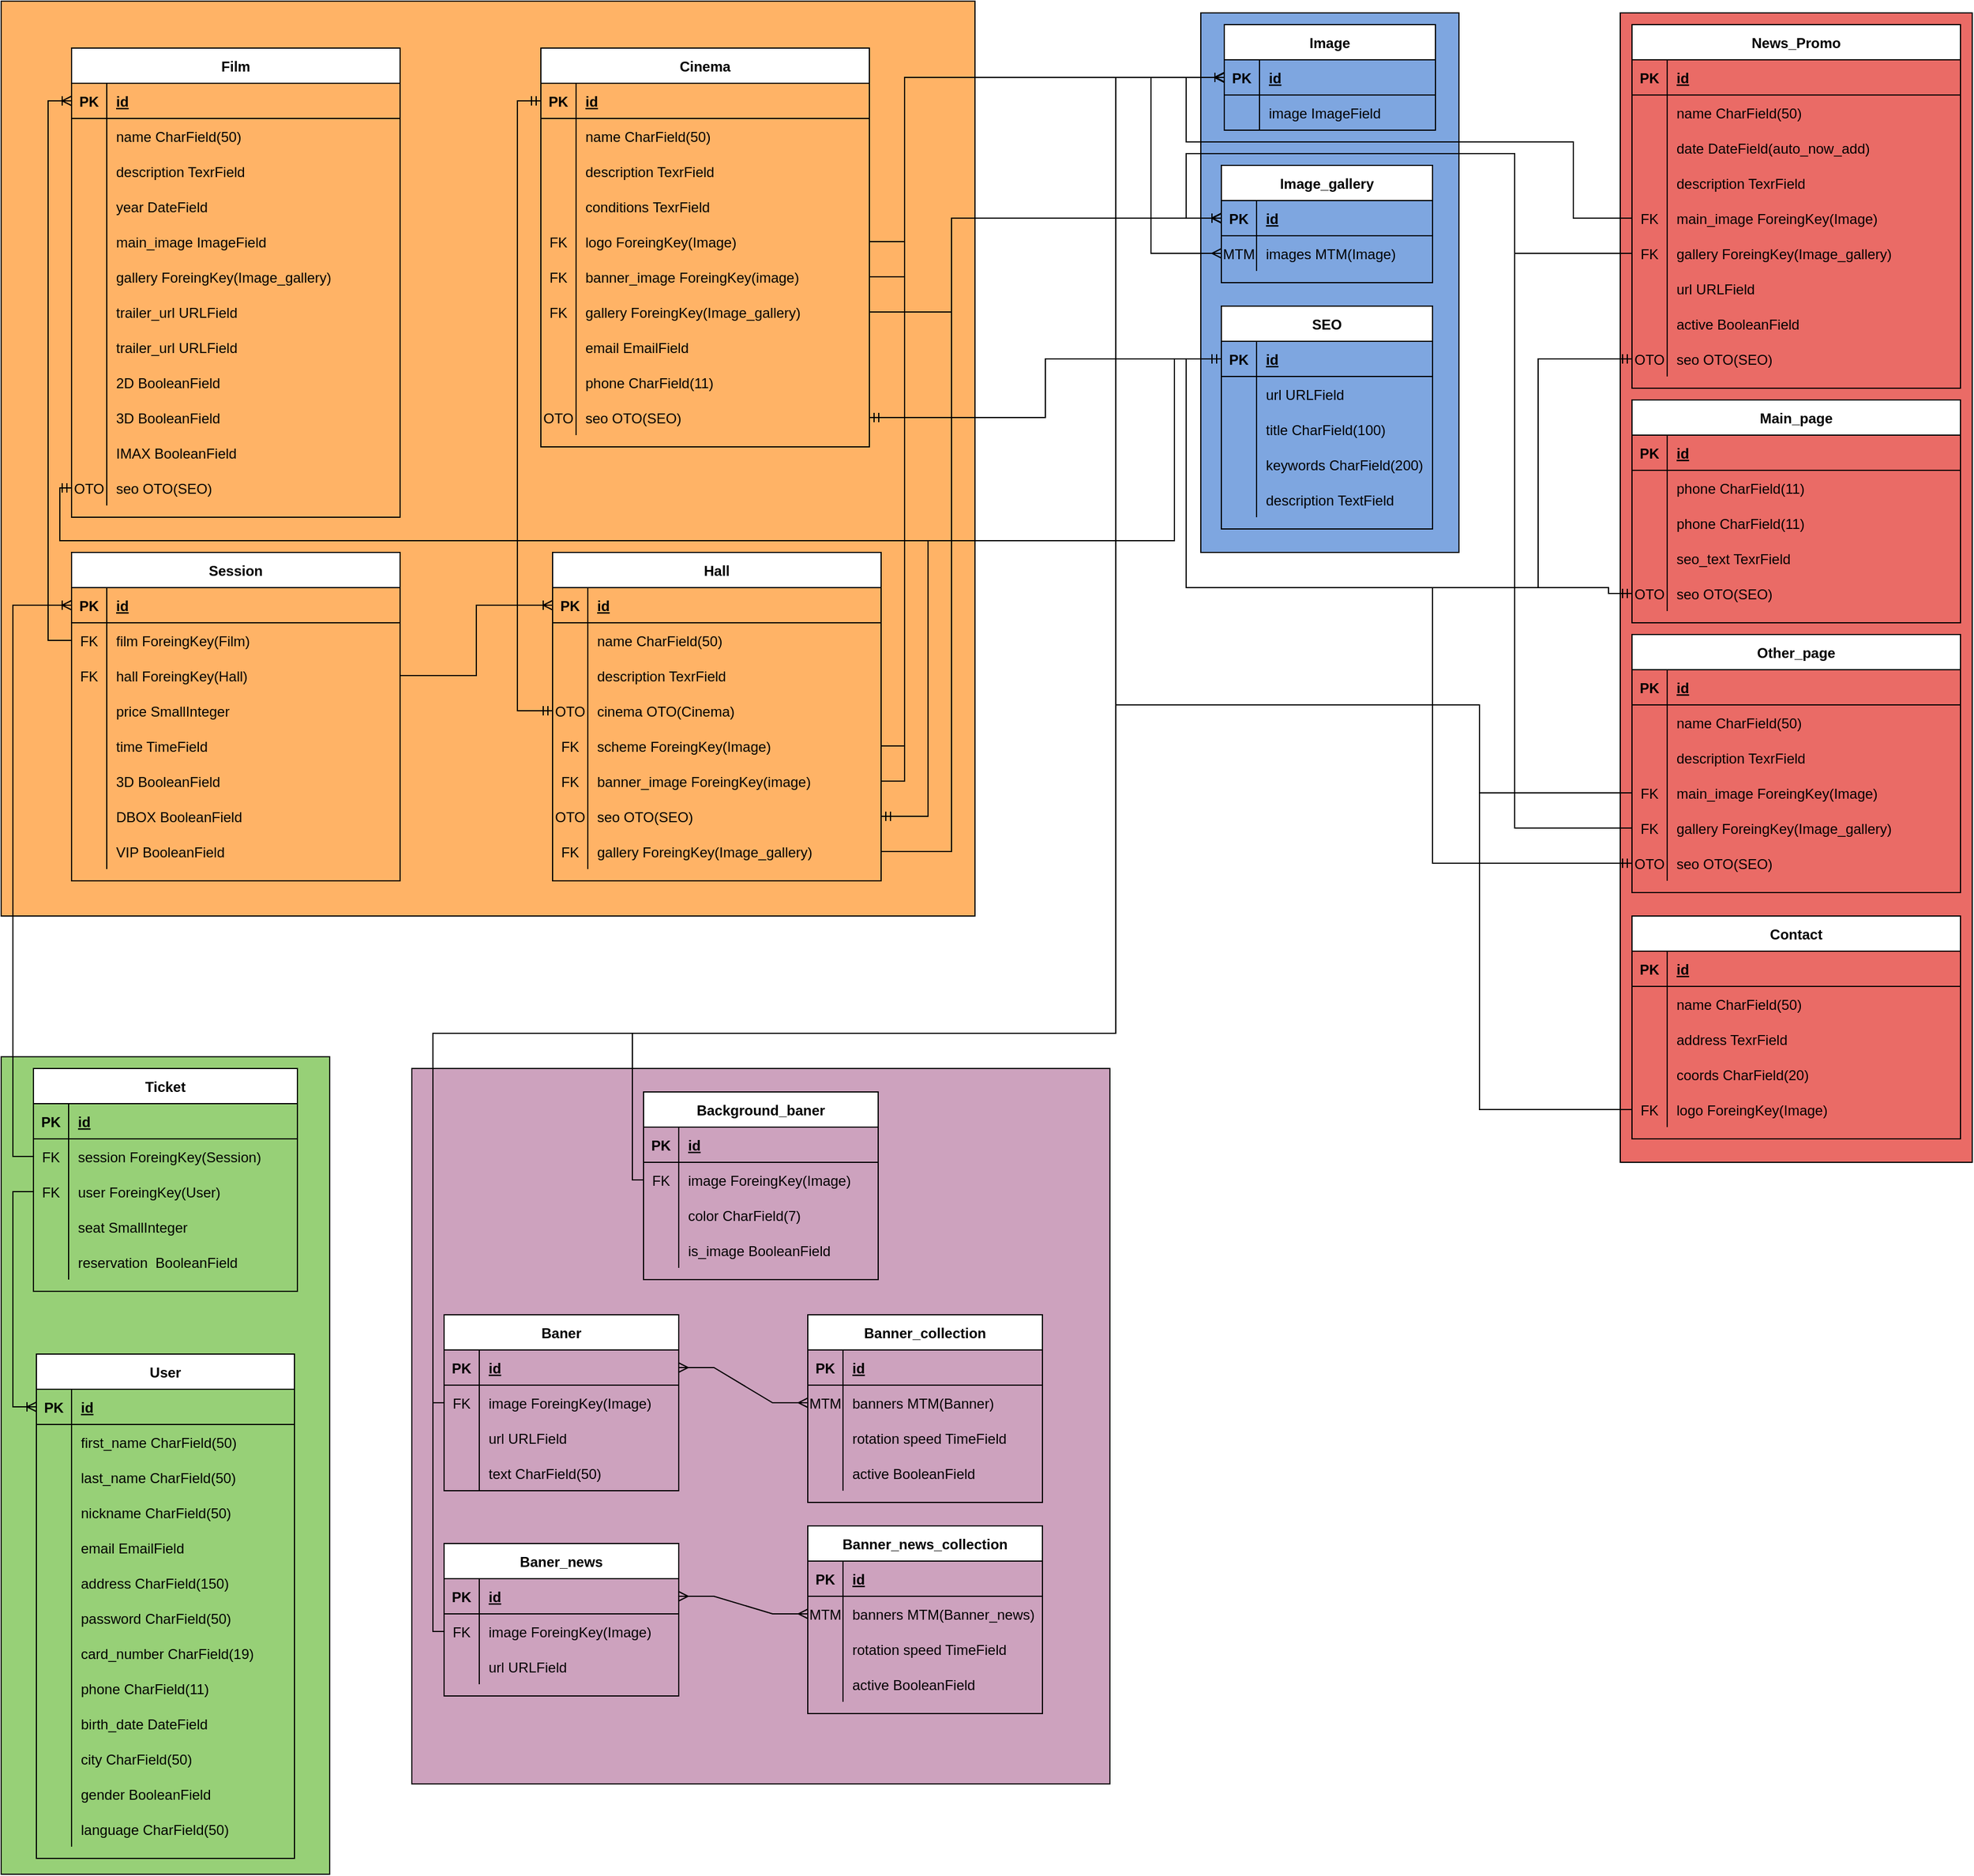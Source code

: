 <mxfile version="18.1.3" type="device"><diagram id="R2lEEEUBdFMjLlhIrx00" name="Page-1"><mxGraphModel dx="1662" dy="865" grid="1" gridSize="10" guides="1" tooltips="1" connect="1" arrows="1" fold="1" page="1" pageScale="1" pageWidth="850" pageHeight="1100" math="0" shadow="0" extFonts="Permanent Marker^https://fonts.googleapis.com/css?family=Permanent+Marker"><root><mxCell id="0"/><mxCell id="1" parent="0"/><mxCell id="A6wybX6F-xxzQpVToFNc-27" value="" style="rounded=0;whiteSpace=wrap;html=1;fillColor=#67AB9F;" parent="1" vertex="1"><mxGeometry x="120" y="1050" width="280" height="210" as="geometry"/></mxCell><mxCell id="A6wybX6F-xxzQpVToFNc-26" value="" style="rounded=0;whiteSpace=wrap;html=1;fillColor=#FFB366;" parent="1" vertex="1"><mxGeometry x="120" y="150" width="830" height="780" as="geometry"/></mxCell><mxCell id="A6wybX6F-xxzQpVToFNc-24" value="" style="rounded=0;whiteSpace=wrap;html=1;fillColor=#CDA2BE;" parent="1" vertex="1"><mxGeometry x="470" y="1060" width="595" height="610" as="geometry"/></mxCell><mxCell id="b1Y6w2c2uQSiCW-rnyCP-2" value="" style="rounded=0;whiteSpace=wrap;html=1;fillColor=#EA6B66;" parent="1" vertex="1"><mxGeometry x="1500" y="160" width="300" height="980" as="geometry"/></mxCell><mxCell id="b1Y6w2c2uQSiCW-rnyCP-1" value="" style="rounded=0;whiteSpace=wrap;html=1;fillColor=#97D077;" parent="1" vertex="1"><mxGeometry x="120" y="1050" width="280" height="697" as="geometry"/></mxCell><mxCell id="RSnIAY2PNVNyymYTsXpF-179" value="" style="rounded=0;whiteSpace=wrap;html=1;fillColor=#7EA6E0;" parent="1" vertex="1"><mxGeometry x="1142.5" y="160" width="220" height="460" as="geometry"/></mxCell><mxCell id="C-vyLk0tnHw3VtMMgP7b-2" value="Film" style="shape=table;startSize=30;container=1;collapsible=1;childLayout=tableLayout;fixedRows=1;rowLines=0;fontStyle=1;align=center;resizeLast=1;" parent="1" vertex="1"><mxGeometry x="180" y="190" width="280" height="400" as="geometry"/></mxCell><mxCell id="C-vyLk0tnHw3VtMMgP7b-3" value="" style="shape=partialRectangle;collapsible=0;dropTarget=0;pointerEvents=0;fillColor=none;points=[[0,0.5],[1,0.5]];portConstraint=eastwest;top=0;left=0;right=0;bottom=1;" parent="C-vyLk0tnHw3VtMMgP7b-2" vertex="1"><mxGeometry y="30" width="280" height="30" as="geometry"/></mxCell><mxCell id="C-vyLk0tnHw3VtMMgP7b-4" value="PK" style="shape=partialRectangle;overflow=hidden;connectable=0;fillColor=none;top=0;left=0;bottom=0;right=0;fontStyle=1;" parent="C-vyLk0tnHw3VtMMgP7b-3" vertex="1"><mxGeometry width="30" height="30" as="geometry"><mxRectangle width="30" height="30" as="alternateBounds"/></mxGeometry></mxCell><mxCell id="C-vyLk0tnHw3VtMMgP7b-5" value="id" style="shape=partialRectangle;overflow=hidden;connectable=0;fillColor=none;top=0;left=0;bottom=0;right=0;align=left;spacingLeft=6;fontStyle=5;" parent="C-vyLk0tnHw3VtMMgP7b-3" vertex="1"><mxGeometry x="30" width="250" height="30" as="geometry"><mxRectangle width="250" height="30" as="alternateBounds"/></mxGeometry></mxCell><mxCell id="C-vyLk0tnHw3VtMMgP7b-6" value="" style="shape=partialRectangle;collapsible=0;dropTarget=0;pointerEvents=0;fillColor=none;points=[[0,0.5],[1,0.5]];portConstraint=eastwest;top=0;left=0;right=0;bottom=0;" parent="C-vyLk0tnHw3VtMMgP7b-2" vertex="1"><mxGeometry y="60" width="280" height="30" as="geometry"/></mxCell><mxCell id="C-vyLk0tnHw3VtMMgP7b-7" value="" style="shape=partialRectangle;overflow=hidden;connectable=0;fillColor=none;top=0;left=0;bottom=0;right=0;" parent="C-vyLk0tnHw3VtMMgP7b-6" vertex="1"><mxGeometry width="30" height="30" as="geometry"><mxRectangle width="30" height="30" as="alternateBounds"/></mxGeometry></mxCell><mxCell id="C-vyLk0tnHw3VtMMgP7b-8" value="name CharField(50)" style="shape=partialRectangle;overflow=hidden;connectable=0;fillColor=none;top=0;left=0;bottom=0;right=0;align=left;spacingLeft=6;" parent="C-vyLk0tnHw3VtMMgP7b-6" vertex="1"><mxGeometry x="30" width="250" height="30" as="geometry"><mxRectangle width="250" height="30" as="alternateBounds"/></mxGeometry></mxCell><mxCell id="jcXZ9_ZMTWiv3lbLgWUO-1" value="" style="shape=partialRectangle;collapsible=0;dropTarget=0;pointerEvents=0;fillColor=none;points=[[0,0.5],[1,0.5]];portConstraint=eastwest;top=0;left=0;right=0;bottom=0;" parent="C-vyLk0tnHw3VtMMgP7b-2" vertex="1"><mxGeometry y="90" width="280" height="30" as="geometry"/></mxCell><mxCell id="jcXZ9_ZMTWiv3lbLgWUO-2" value="" style="shape=partialRectangle;overflow=hidden;connectable=0;fillColor=none;top=0;left=0;bottom=0;right=0;" parent="jcXZ9_ZMTWiv3lbLgWUO-1" vertex="1"><mxGeometry width="30" height="30" as="geometry"><mxRectangle width="30" height="30" as="alternateBounds"/></mxGeometry></mxCell><mxCell id="jcXZ9_ZMTWiv3lbLgWUO-3" value="description TexrField" style="shape=partialRectangle;overflow=hidden;connectable=0;fillColor=none;top=0;left=0;bottom=0;right=0;align=left;spacingLeft=6;" parent="jcXZ9_ZMTWiv3lbLgWUO-1" vertex="1"><mxGeometry x="30" width="250" height="30" as="geometry"><mxRectangle width="250" height="30" as="alternateBounds"/></mxGeometry></mxCell><mxCell id="C-vyLk0tnHw3VtMMgP7b-9" value="" style="shape=partialRectangle;collapsible=0;dropTarget=0;pointerEvents=0;fillColor=none;points=[[0,0.5],[1,0.5]];portConstraint=eastwest;top=0;left=0;right=0;bottom=0;" parent="C-vyLk0tnHw3VtMMgP7b-2" vertex="1"><mxGeometry y="120" width="280" height="30" as="geometry"/></mxCell><mxCell id="C-vyLk0tnHw3VtMMgP7b-10" value="" style="shape=partialRectangle;overflow=hidden;connectable=0;fillColor=none;top=0;left=0;bottom=0;right=0;" parent="C-vyLk0tnHw3VtMMgP7b-9" vertex="1"><mxGeometry width="30" height="30" as="geometry"><mxRectangle width="30" height="30" as="alternateBounds"/></mxGeometry></mxCell><mxCell id="C-vyLk0tnHw3VtMMgP7b-11" value="year DateField" style="shape=partialRectangle;overflow=hidden;connectable=0;fillColor=none;top=0;left=0;bottom=0;right=0;align=left;spacingLeft=6;" parent="C-vyLk0tnHw3VtMMgP7b-9" vertex="1"><mxGeometry x="30" width="250" height="30" as="geometry"><mxRectangle width="250" height="30" as="alternateBounds"/></mxGeometry></mxCell><mxCell id="jcXZ9_ZMTWiv3lbLgWUO-4" value="" style="shape=partialRectangle;collapsible=0;dropTarget=0;pointerEvents=0;fillColor=none;points=[[0,0.5],[1,0.5]];portConstraint=eastwest;top=0;left=0;right=0;bottom=0;" parent="C-vyLk0tnHw3VtMMgP7b-2" vertex="1"><mxGeometry y="150" width="280" height="30" as="geometry"/></mxCell><mxCell id="jcXZ9_ZMTWiv3lbLgWUO-5" value="" style="shape=partialRectangle;overflow=hidden;connectable=0;fillColor=none;top=0;left=0;bottom=0;right=0;" parent="jcXZ9_ZMTWiv3lbLgWUO-4" vertex="1"><mxGeometry width="30" height="30" as="geometry"><mxRectangle width="30" height="30" as="alternateBounds"/></mxGeometry></mxCell><mxCell id="jcXZ9_ZMTWiv3lbLgWUO-6" value="main_image ImageField" style="shape=partialRectangle;overflow=hidden;connectable=0;fillColor=none;top=0;left=0;bottom=0;right=0;align=left;spacingLeft=6;" parent="jcXZ9_ZMTWiv3lbLgWUO-4" vertex="1"><mxGeometry x="30" width="250" height="30" as="geometry"><mxRectangle width="250" height="30" as="alternateBounds"/></mxGeometry></mxCell><mxCell id="CRIQfIu8DG9eekde_17P-27" value="" style="shape=partialRectangle;collapsible=0;dropTarget=0;pointerEvents=0;fillColor=none;points=[[0,0.5],[1,0.5]];portConstraint=eastwest;top=0;left=0;right=0;bottom=0;" parent="C-vyLk0tnHw3VtMMgP7b-2" vertex="1"><mxGeometry y="180" width="280" height="30" as="geometry"/></mxCell><mxCell id="CRIQfIu8DG9eekde_17P-28" value="" style="shape=partialRectangle;overflow=hidden;connectable=0;fillColor=none;top=0;left=0;bottom=0;right=0;" parent="CRIQfIu8DG9eekde_17P-27" vertex="1"><mxGeometry width="30" height="30" as="geometry"><mxRectangle width="30" height="30" as="alternateBounds"/></mxGeometry></mxCell><mxCell id="CRIQfIu8DG9eekde_17P-29" value="gallery ForeingKey(Image_gallery)" style="shape=partialRectangle;overflow=hidden;connectable=0;fillColor=none;top=0;left=0;bottom=0;right=0;align=left;spacingLeft=6;" parent="CRIQfIu8DG9eekde_17P-27" vertex="1"><mxGeometry x="30" width="250" height="30" as="geometry"><mxRectangle width="250" height="30" as="alternateBounds"/></mxGeometry></mxCell><mxCell id="CRIQfIu8DG9eekde_17P-1" value="" style="shape=partialRectangle;collapsible=0;dropTarget=0;pointerEvents=0;fillColor=none;points=[[0,0.5],[1,0.5]];portConstraint=eastwest;top=0;left=0;right=0;bottom=0;" parent="C-vyLk0tnHw3VtMMgP7b-2" vertex="1"><mxGeometry y="210" width="280" height="30" as="geometry"/></mxCell><mxCell id="CRIQfIu8DG9eekde_17P-2" value="" style="shape=partialRectangle;overflow=hidden;connectable=0;fillColor=none;top=0;left=0;bottom=0;right=0;" parent="CRIQfIu8DG9eekde_17P-1" vertex="1"><mxGeometry width="30" height="30" as="geometry"><mxRectangle width="30" height="30" as="alternateBounds"/></mxGeometry></mxCell><mxCell id="CRIQfIu8DG9eekde_17P-3" value="trailer_url URLField" style="shape=partialRectangle;overflow=hidden;connectable=0;fillColor=none;top=0;left=0;bottom=0;right=0;align=left;spacingLeft=6;" parent="CRIQfIu8DG9eekde_17P-1" vertex="1"><mxGeometry x="30" width="250" height="30" as="geometry"><mxRectangle width="250" height="30" as="alternateBounds"/></mxGeometry></mxCell><mxCell id="A6wybX6F-xxzQpVToFNc-14" value="" style="shape=partialRectangle;collapsible=0;dropTarget=0;pointerEvents=0;fillColor=none;points=[[0,0.5],[1,0.5]];portConstraint=eastwest;top=0;left=0;right=0;bottom=0;" parent="C-vyLk0tnHw3VtMMgP7b-2" vertex="1"><mxGeometry y="240" width="280" height="30" as="geometry"/></mxCell><mxCell id="A6wybX6F-xxzQpVToFNc-15" value="" style="shape=partialRectangle;overflow=hidden;connectable=0;fillColor=none;top=0;left=0;bottom=0;right=0;" parent="A6wybX6F-xxzQpVToFNc-14" vertex="1"><mxGeometry width="30" height="30" as="geometry"><mxRectangle width="30" height="30" as="alternateBounds"/></mxGeometry></mxCell><mxCell id="A6wybX6F-xxzQpVToFNc-16" value="trailer_url URLField" style="shape=partialRectangle;overflow=hidden;connectable=0;fillColor=none;top=0;left=0;bottom=0;right=0;align=left;spacingLeft=6;" parent="A6wybX6F-xxzQpVToFNc-14" vertex="1"><mxGeometry x="30" width="250" height="30" as="geometry"><mxRectangle width="250" height="30" as="alternateBounds"/></mxGeometry></mxCell><mxCell id="CRIQfIu8DG9eekde_17P-23" value="" style="shape=partialRectangle;collapsible=0;dropTarget=0;pointerEvents=0;fillColor=none;points=[[0,0.5],[1,0.5]];portConstraint=eastwest;top=0;left=0;right=0;bottom=0;" parent="C-vyLk0tnHw3VtMMgP7b-2" vertex="1"><mxGeometry y="270" width="280" height="30" as="geometry"/></mxCell><mxCell id="CRIQfIu8DG9eekde_17P-24" value="" style="shape=partialRectangle;overflow=hidden;connectable=0;fillColor=none;top=0;left=0;bottom=0;right=0;" parent="CRIQfIu8DG9eekde_17P-23" vertex="1"><mxGeometry width="30" height="30" as="geometry"><mxRectangle width="30" height="30" as="alternateBounds"/></mxGeometry></mxCell><mxCell id="CRIQfIu8DG9eekde_17P-25" value="2D BooleanField" style="shape=partialRectangle;overflow=hidden;connectable=0;fillColor=none;top=0;left=0;bottom=0;right=0;align=left;spacingLeft=6;" parent="CRIQfIu8DG9eekde_17P-23" vertex="1"><mxGeometry x="30" width="250" height="30" as="geometry"><mxRectangle width="250" height="30" as="alternateBounds"/></mxGeometry></mxCell><mxCell id="A6wybX6F-xxzQpVToFNc-17" value="" style="shape=partialRectangle;collapsible=0;dropTarget=0;pointerEvents=0;fillColor=none;points=[[0,0.5],[1,0.5]];portConstraint=eastwest;top=0;left=0;right=0;bottom=0;" parent="C-vyLk0tnHw3VtMMgP7b-2" vertex="1"><mxGeometry y="300" width="280" height="30" as="geometry"/></mxCell><mxCell id="A6wybX6F-xxzQpVToFNc-18" value="" style="shape=partialRectangle;overflow=hidden;connectable=0;fillColor=none;top=0;left=0;bottom=0;right=0;" parent="A6wybX6F-xxzQpVToFNc-17" vertex="1"><mxGeometry width="30" height="30" as="geometry"><mxRectangle width="30" height="30" as="alternateBounds"/></mxGeometry></mxCell><mxCell id="A6wybX6F-xxzQpVToFNc-19" value="3D BooleanField" style="shape=partialRectangle;overflow=hidden;connectable=0;fillColor=none;top=0;left=0;bottom=0;right=0;align=left;spacingLeft=6;" parent="A6wybX6F-xxzQpVToFNc-17" vertex="1"><mxGeometry x="30" width="250" height="30" as="geometry"><mxRectangle width="250" height="30" as="alternateBounds"/></mxGeometry></mxCell><mxCell id="A6wybX6F-xxzQpVToFNc-20" value="" style="shape=partialRectangle;collapsible=0;dropTarget=0;pointerEvents=0;fillColor=none;points=[[0,0.5],[1,0.5]];portConstraint=eastwest;top=0;left=0;right=0;bottom=0;" parent="C-vyLk0tnHw3VtMMgP7b-2" vertex="1"><mxGeometry y="330" width="280" height="30" as="geometry"/></mxCell><mxCell id="A6wybX6F-xxzQpVToFNc-21" value="" style="shape=partialRectangle;overflow=hidden;connectable=0;fillColor=none;top=0;left=0;bottom=0;right=0;" parent="A6wybX6F-xxzQpVToFNc-20" vertex="1"><mxGeometry width="30" height="30" as="geometry"><mxRectangle width="30" height="30" as="alternateBounds"/></mxGeometry></mxCell><mxCell id="A6wybX6F-xxzQpVToFNc-22" value="IMAX BooleanField" style="shape=partialRectangle;overflow=hidden;connectable=0;fillColor=none;top=0;left=0;bottom=0;right=0;align=left;spacingLeft=6;" parent="A6wybX6F-xxzQpVToFNc-20" vertex="1"><mxGeometry x="30" width="250" height="30" as="geometry"><mxRectangle width="250" height="30" as="alternateBounds"/></mxGeometry></mxCell><mxCell id="CRIQfIu8DG9eekde_17P-4" value="" style="shape=partialRectangle;collapsible=0;dropTarget=0;pointerEvents=0;fillColor=none;points=[[0,0.5],[1,0.5]];portConstraint=eastwest;top=0;left=0;right=0;bottom=0;" parent="C-vyLk0tnHw3VtMMgP7b-2" vertex="1"><mxGeometry y="360" width="280" height="30" as="geometry"/></mxCell><mxCell id="CRIQfIu8DG9eekde_17P-5" value="OTO" style="shape=partialRectangle;overflow=hidden;connectable=0;fillColor=none;top=0;left=0;bottom=0;right=0;" parent="CRIQfIu8DG9eekde_17P-4" vertex="1"><mxGeometry width="30" height="30" as="geometry"><mxRectangle width="30" height="30" as="alternateBounds"/></mxGeometry></mxCell><mxCell id="CRIQfIu8DG9eekde_17P-6" value="seo OTO(SEO)" style="shape=partialRectangle;overflow=hidden;connectable=0;fillColor=none;top=0;left=0;bottom=0;right=0;align=left;spacingLeft=6;" parent="CRIQfIu8DG9eekde_17P-4" vertex="1"><mxGeometry x="30" width="250" height="30" as="geometry"><mxRectangle width="250" height="30" as="alternateBounds"/></mxGeometry></mxCell><mxCell id="C-vyLk0tnHw3VtMMgP7b-13" value="Image" style="shape=table;startSize=30;container=1;collapsible=1;childLayout=tableLayout;fixedRows=1;rowLines=0;fontStyle=1;align=center;resizeLast=1;" parent="1" vertex="1"><mxGeometry x="1162.5" y="170" width="180" height="90" as="geometry"/></mxCell><mxCell id="C-vyLk0tnHw3VtMMgP7b-14" value="" style="shape=partialRectangle;collapsible=0;dropTarget=0;pointerEvents=0;fillColor=none;points=[[0,0.5],[1,0.5]];portConstraint=eastwest;top=0;left=0;right=0;bottom=1;" parent="C-vyLk0tnHw3VtMMgP7b-13" vertex="1"><mxGeometry y="30" width="180" height="30" as="geometry"/></mxCell><mxCell id="C-vyLk0tnHw3VtMMgP7b-15" value="PK" style="shape=partialRectangle;overflow=hidden;connectable=0;fillColor=none;top=0;left=0;bottom=0;right=0;fontStyle=1;" parent="C-vyLk0tnHw3VtMMgP7b-14" vertex="1"><mxGeometry width="30" height="30" as="geometry"><mxRectangle width="30" height="30" as="alternateBounds"/></mxGeometry></mxCell><mxCell id="C-vyLk0tnHw3VtMMgP7b-16" value="id" style="shape=partialRectangle;overflow=hidden;connectable=0;fillColor=none;top=0;left=0;bottom=0;right=0;align=left;spacingLeft=6;fontStyle=5;" parent="C-vyLk0tnHw3VtMMgP7b-14" vertex="1"><mxGeometry x="30" width="150" height="30" as="geometry"><mxRectangle width="150" height="30" as="alternateBounds"/></mxGeometry></mxCell><mxCell id="C-vyLk0tnHw3VtMMgP7b-17" value="" style="shape=partialRectangle;collapsible=0;dropTarget=0;pointerEvents=0;fillColor=none;points=[[0,0.5],[1,0.5]];portConstraint=eastwest;top=0;left=0;right=0;bottom=0;" parent="C-vyLk0tnHw3VtMMgP7b-13" vertex="1"><mxGeometry y="60" width="180" height="30" as="geometry"/></mxCell><mxCell id="C-vyLk0tnHw3VtMMgP7b-18" value="" style="shape=partialRectangle;overflow=hidden;connectable=0;fillColor=none;top=0;left=0;bottom=0;right=0;" parent="C-vyLk0tnHw3VtMMgP7b-17" vertex="1"><mxGeometry width="30" height="30" as="geometry"><mxRectangle width="30" height="30" as="alternateBounds"/></mxGeometry></mxCell><mxCell id="C-vyLk0tnHw3VtMMgP7b-19" value="image ImageField" style="shape=partialRectangle;overflow=hidden;connectable=0;fillColor=none;top=0;left=0;bottom=0;right=0;align=left;spacingLeft=6;" parent="C-vyLk0tnHw3VtMMgP7b-17" vertex="1"><mxGeometry x="30" width="150" height="30" as="geometry"><mxRectangle width="150" height="30" as="alternateBounds"/></mxGeometry></mxCell><mxCell id="C-vyLk0tnHw3VtMMgP7b-23" value="Cinema" style="shape=table;startSize=30;container=1;collapsible=1;childLayout=tableLayout;fixedRows=1;rowLines=0;fontStyle=1;align=center;resizeLast=1;" parent="1" vertex="1"><mxGeometry x="580" y="190" width="280" height="340" as="geometry"/></mxCell><mxCell id="C-vyLk0tnHw3VtMMgP7b-24" value="" style="shape=partialRectangle;collapsible=0;dropTarget=0;pointerEvents=0;fillColor=none;points=[[0,0.5],[1,0.5]];portConstraint=eastwest;top=0;left=0;right=0;bottom=1;" parent="C-vyLk0tnHw3VtMMgP7b-23" vertex="1"><mxGeometry y="30" width="280" height="30" as="geometry"/></mxCell><mxCell id="C-vyLk0tnHw3VtMMgP7b-25" value="PK" style="shape=partialRectangle;overflow=hidden;connectable=0;fillColor=none;top=0;left=0;bottom=0;right=0;fontStyle=1;" parent="C-vyLk0tnHw3VtMMgP7b-24" vertex="1"><mxGeometry width="30" height="30" as="geometry"><mxRectangle width="30" height="30" as="alternateBounds"/></mxGeometry></mxCell><mxCell id="C-vyLk0tnHw3VtMMgP7b-26" value="id" style="shape=partialRectangle;overflow=hidden;connectable=0;fillColor=none;top=0;left=0;bottom=0;right=0;align=left;spacingLeft=6;fontStyle=5;" parent="C-vyLk0tnHw3VtMMgP7b-24" vertex="1"><mxGeometry x="30" width="250" height="30" as="geometry"><mxRectangle width="250" height="30" as="alternateBounds"/></mxGeometry></mxCell><mxCell id="C-vyLk0tnHw3VtMMgP7b-27" value="" style="shape=partialRectangle;collapsible=0;dropTarget=0;pointerEvents=0;fillColor=none;points=[[0,0.5],[1,0.5]];portConstraint=eastwest;top=0;left=0;right=0;bottom=0;" parent="C-vyLk0tnHw3VtMMgP7b-23" vertex="1"><mxGeometry y="60" width="280" height="30" as="geometry"/></mxCell><mxCell id="C-vyLk0tnHw3VtMMgP7b-28" value="" style="shape=partialRectangle;overflow=hidden;connectable=0;fillColor=none;top=0;left=0;bottom=0;right=0;" parent="C-vyLk0tnHw3VtMMgP7b-27" vertex="1"><mxGeometry width="30" height="30" as="geometry"><mxRectangle width="30" height="30" as="alternateBounds"/></mxGeometry></mxCell><mxCell id="C-vyLk0tnHw3VtMMgP7b-29" value="name CharField(50)" style="shape=partialRectangle;overflow=hidden;connectable=0;fillColor=none;top=0;left=0;bottom=0;right=0;align=left;spacingLeft=6;" parent="C-vyLk0tnHw3VtMMgP7b-27" vertex="1"><mxGeometry x="30" width="250" height="30" as="geometry"><mxRectangle width="250" height="30" as="alternateBounds"/></mxGeometry></mxCell><mxCell id="I-d2JI7zuHmLjXjID-Qp-1" value="" style="shape=partialRectangle;collapsible=0;dropTarget=0;pointerEvents=0;fillColor=none;points=[[0,0.5],[1,0.5]];portConstraint=eastwest;top=0;left=0;right=0;bottom=0;" parent="C-vyLk0tnHw3VtMMgP7b-23" vertex="1"><mxGeometry y="90" width="280" height="30" as="geometry"/></mxCell><mxCell id="I-d2JI7zuHmLjXjID-Qp-2" value="" style="shape=partialRectangle;overflow=hidden;connectable=0;fillColor=none;top=0;left=0;bottom=0;right=0;" parent="I-d2JI7zuHmLjXjID-Qp-1" vertex="1"><mxGeometry width="30" height="30" as="geometry"><mxRectangle width="30" height="30" as="alternateBounds"/></mxGeometry></mxCell><mxCell id="I-d2JI7zuHmLjXjID-Qp-3" value="description TexrField" style="shape=partialRectangle;overflow=hidden;connectable=0;fillColor=none;top=0;left=0;bottom=0;right=0;align=left;spacingLeft=6;" parent="I-d2JI7zuHmLjXjID-Qp-1" vertex="1"><mxGeometry x="30" width="250" height="30" as="geometry"><mxRectangle width="250" height="30" as="alternateBounds"/></mxGeometry></mxCell><mxCell id="I-d2JI7zuHmLjXjID-Qp-4" value="" style="shape=partialRectangle;collapsible=0;dropTarget=0;pointerEvents=0;fillColor=none;points=[[0,0.5],[1,0.5]];portConstraint=eastwest;top=0;left=0;right=0;bottom=0;" parent="C-vyLk0tnHw3VtMMgP7b-23" vertex="1"><mxGeometry y="120" width="280" height="30" as="geometry"/></mxCell><mxCell id="I-d2JI7zuHmLjXjID-Qp-5" value="" style="shape=partialRectangle;overflow=hidden;connectable=0;fillColor=none;top=0;left=0;bottom=0;right=0;" parent="I-d2JI7zuHmLjXjID-Qp-4" vertex="1"><mxGeometry width="30" height="30" as="geometry"><mxRectangle width="30" height="30" as="alternateBounds"/></mxGeometry></mxCell><mxCell id="I-d2JI7zuHmLjXjID-Qp-6" value="conditions TexrField" style="shape=partialRectangle;overflow=hidden;connectable=0;fillColor=none;top=0;left=0;bottom=0;right=0;align=left;spacingLeft=6;" parent="I-d2JI7zuHmLjXjID-Qp-4" vertex="1"><mxGeometry x="30" width="250" height="30" as="geometry"><mxRectangle width="250" height="30" as="alternateBounds"/></mxGeometry></mxCell><mxCell id="vmpP0VI28ggLDymHFJR7-7" value="" style="shape=partialRectangle;collapsible=0;dropTarget=0;pointerEvents=0;fillColor=none;points=[[0,0.5],[1,0.5]];portConstraint=eastwest;top=0;left=0;right=0;bottom=0;" parent="C-vyLk0tnHw3VtMMgP7b-23" vertex="1"><mxGeometry y="150" width="280" height="30" as="geometry"/></mxCell><mxCell id="vmpP0VI28ggLDymHFJR7-8" value="FK" style="shape=partialRectangle;overflow=hidden;connectable=0;fillColor=none;top=0;left=0;bottom=0;right=0;" parent="vmpP0VI28ggLDymHFJR7-7" vertex="1"><mxGeometry width="30" height="30" as="geometry"><mxRectangle width="30" height="30" as="alternateBounds"/></mxGeometry></mxCell><mxCell id="vmpP0VI28ggLDymHFJR7-9" value="logo ForeingKey(Image)" style="shape=partialRectangle;overflow=hidden;connectable=0;fillColor=none;top=0;left=0;bottom=0;right=0;align=left;spacingLeft=6;" parent="vmpP0VI28ggLDymHFJR7-7" vertex="1"><mxGeometry x="30" width="250" height="30" as="geometry"><mxRectangle width="250" height="30" as="alternateBounds"/></mxGeometry></mxCell><mxCell id="vmpP0VI28ggLDymHFJR7-1" value="" style="shape=partialRectangle;collapsible=0;dropTarget=0;pointerEvents=0;fillColor=none;points=[[0,0.5],[1,0.5]];portConstraint=eastwest;top=0;left=0;right=0;bottom=0;" parent="C-vyLk0tnHw3VtMMgP7b-23" vertex="1"><mxGeometry y="180" width="280" height="30" as="geometry"/></mxCell><mxCell id="vmpP0VI28ggLDymHFJR7-2" value="FK" style="shape=partialRectangle;overflow=hidden;connectable=0;fillColor=none;top=0;left=0;bottom=0;right=0;" parent="vmpP0VI28ggLDymHFJR7-1" vertex="1"><mxGeometry width="30" height="30" as="geometry"><mxRectangle width="30" height="30" as="alternateBounds"/></mxGeometry></mxCell><mxCell id="vmpP0VI28ggLDymHFJR7-3" value="banner_image ForeingKey(image)" style="shape=partialRectangle;overflow=hidden;connectable=0;fillColor=none;top=0;left=0;bottom=0;right=0;align=left;spacingLeft=6;" parent="vmpP0VI28ggLDymHFJR7-1" vertex="1"><mxGeometry x="30" width="250" height="30" as="geometry"><mxRectangle width="250" height="30" as="alternateBounds"/></mxGeometry></mxCell><mxCell id="RSnIAY2PNVNyymYTsXpF-163" value="" style="shape=partialRectangle;collapsible=0;dropTarget=0;pointerEvents=0;fillColor=none;points=[[0,0.5],[1,0.5]];portConstraint=eastwest;top=0;left=0;right=0;bottom=0;" parent="C-vyLk0tnHw3VtMMgP7b-23" vertex="1"><mxGeometry y="210" width="280" height="30" as="geometry"/></mxCell><mxCell id="RSnIAY2PNVNyymYTsXpF-164" value="FK" style="shape=partialRectangle;overflow=hidden;connectable=0;fillColor=none;top=0;left=0;bottom=0;right=0;" parent="RSnIAY2PNVNyymYTsXpF-163" vertex="1"><mxGeometry width="30" height="30" as="geometry"><mxRectangle width="30" height="30" as="alternateBounds"/></mxGeometry></mxCell><mxCell id="RSnIAY2PNVNyymYTsXpF-165" value="gallery ForeingKey(Image_gallery)" style="shape=partialRectangle;overflow=hidden;connectable=0;fillColor=none;top=0;left=0;bottom=0;right=0;align=left;spacingLeft=6;" parent="RSnIAY2PNVNyymYTsXpF-163" vertex="1"><mxGeometry x="30" width="250" height="30" as="geometry"><mxRectangle width="250" height="30" as="alternateBounds"/></mxGeometry></mxCell><mxCell id="vmpP0VI28ggLDymHFJR7-4" value="" style="shape=partialRectangle;collapsible=0;dropTarget=0;pointerEvents=0;fillColor=none;points=[[0,0.5],[1,0.5]];portConstraint=eastwest;top=0;left=0;right=0;bottom=0;" parent="C-vyLk0tnHw3VtMMgP7b-23" vertex="1"><mxGeometry y="240" width="280" height="30" as="geometry"/></mxCell><mxCell id="vmpP0VI28ggLDymHFJR7-5" value="" style="shape=partialRectangle;overflow=hidden;connectable=0;fillColor=none;top=0;left=0;bottom=0;right=0;" parent="vmpP0VI28ggLDymHFJR7-4" vertex="1"><mxGeometry width="30" height="30" as="geometry"><mxRectangle width="30" height="30" as="alternateBounds"/></mxGeometry></mxCell><mxCell id="vmpP0VI28ggLDymHFJR7-6" value="email EmailField" style="shape=partialRectangle;overflow=hidden;connectable=0;fillColor=none;top=0;left=0;bottom=0;right=0;align=left;spacingLeft=6;" parent="vmpP0VI28ggLDymHFJR7-4" vertex="1"><mxGeometry x="30" width="250" height="30" as="geometry"><mxRectangle width="250" height="30" as="alternateBounds"/></mxGeometry></mxCell><mxCell id="vmpP0VI28ggLDymHFJR7-10" value="" style="shape=partialRectangle;collapsible=0;dropTarget=0;pointerEvents=0;fillColor=none;points=[[0,0.5],[1,0.5]];portConstraint=eastwest;top=0;left=0;right=0;bottom=0;" parent="C-vyLk0tnHw3VtMMgP7b-23" vertex="1"><mxGeometry y="270" width="280" height="30" as="geometry"/></mxCell><mxCell id="vmpP0VI28ggLDymHFJR7-11" value="" style="shape=partialRectangle;overflow=hidden;connectable=0;fillColor=none;top=0;left=0;bottom=0;right=0;" parent="vmpP0VI28ggLDymHFJR7-10" vertex="1"><mxGeometry width="30" height="30" as="geometry"><mxRectangle width="30" height="30" as="alternateBounds"/></mxGeometry></mxCell><mxCell id="vmpP0VI28ggLDymHFJR7-12" value="phone CharField(11)" style="shape=partialRectangle;overflow=hidden;connectable=0;fillColor=none;top=0;left=0;bottom=0;right=0;align=left;spacingLeft=6;" parent="vmpP0VI28ggLDymHFJR7-10" vertex="1"><mxGeometry x="30" width="250" height="30" as="geometry"><mxRectangle width="250" height="30" as="alternateBounds"/></mxGeometry></mxCell><mxCell id="vmpP0VI28ggLDymHFJR7-13" value="" style="shape=partialRectangle;collapsible=0;dropTarget=0;pointerEvents=0;fillColor=none;points=[[0,0.5],[1,0.5]];portConstraint=eastwest;top=0;left=0;right=0;bottom=0;" parent="C-vyLk0tnHw3VtMMgP7b-23" vertex="1"><mxGeometry y="300" width="280" height="30" as="geometry"/></mxCell><mxCell id="vmpP0VI28ggLDymHFJR7-14" value="OTO" style="shape=partialRectangle;overflow=hidden;connectable=0;fillColor=none;top=0;left=0;bottom=0;right=0;" parent="vmpP0VI28ggLDymHFJR7-13" vertex="1"><mxGeometry width="30" height="30" as="geometry"><mxRectangle width="30" height="30" as="alternateBounds"/></mxGeometry></mxCell><mxCell id="vmpP0VI28ggLDymHFJR7-15" value="seo OTO(SEO)" style="shape=partialRectangle;overflow=hidden;connectable=0;fillColor=none;top=0;left=0;bottom=0;right=0;align=left;spacingLeft=6;" parent="vmpP0VI28ggLDymHFJR7-13" vertex="1"><mxGeometry x="30" width="250" height="30" as="geometry"><mxRectangle width="250" height="30" as="alternateBounds"/></mxGeometry></mxCell><mxCell id="CRIQfIu8DG9eekde_17P-7" value="SEO" style="shape=table;startSize=30;container=1;collapsible=1;childLayout=tableLayout;fixedRows=1;rowLines=0;fontStyle=1;align=center;resizeLast=1;" parent="1" vertex="1"><mxGeometry x="1160" y="410" width="180" height="190" as="geometry"/></mxCell><mxCell id="CRIQfIu8DG9eekde_17P-8" value="" style="shape=tableRow;horizontal=0;startSize=0;swimlaneHead=0;swimlaneBody=0;fillColor=none;collapsible=0;dropTarget=0;points=[[0,0.5],[1,0.5]];portConstraint=eastwest;top=0;left=0;right=0;bottom=1;" parent="CRIQfIu8DG9eekde_17P-7" vertex="1"><mxGeometry y="30" width="180" height="30" as="geometry"/></mxCell><mxCell id="CRIQfIu8DG9eekde_17P-9" value="PK" style="shape=partialRectangle;connectable=0;fillColor=none;top=0;left=0;bottom=0;right=0;fontStyle=1;overflow=hidden;" parent="CRIQfIu8DG9eekde_17P-8" vertex="1"><mxGeometry width="30" height="30" as="geometry"><mxRectangle width="30" height="30" as="alternateBounds"/></mxGeometry></mxCell><mxCell id="CRIQfIu8DG9eekde_17P-10" value="id" style="shape=partialRectangle;connectable=0;fillColor=none;top=0;left=0;bottom=0;right=0;align=left;spacingLeft=6;fontStyle=5;overflow=hidden;" parent="CRIQfIu8DG9eekde_17P-8" vertex="1"><mxGeometry x="30" width="150" height="30" as="geometry"><mxRectangle width="150" height="30" as="alternateBounds"/></mxGeometry></mxCell><mxCell id="CRIQfIu8DG9eekde_17P-11" value="" style="shape=tableRow;horizontal=0;startSize=0;swimlaneHead=0;swimlaneBody=0;fillColor=none;collapsible=0;dropTarget=0;points=[[0,0.5],[1,0.5]];portConstraint=eastwest;top=0;left=0;right=0;bottom=0;" parent="CRIQfIu8DG9eekde_17P-7" vertex="1"><mxGeometry y="60" width="180" height="30" as="geometry"/></mxCell><mxCell id="CRIQfIu8DG9eekde_17P-12" value="" style="shape=partialRectangle;connectable=0;fillColor=none;top=0;left=0;bottom=0;right=0;editable=1;overflow=hidden;" parent="CRIQfIu8DG9eekde_17P-11" vertex="1"><mxGeometry width="30" height="30" as="geometry"><mxRectangle width="30" height="30" as="alternateBounds"/></mxGeometry></mxCell><mxCell id="CRIQfIu8DG9eekde_17P-13" value="url URLField" style="shape=partialRectangle;connectable=0;fillColor=none;top=0;left=0;bottom=0;right=0;align=left;spacingLeft=6;overflow=hidden;" parent="CRIQfIu8DG9eekde_17P-11" vertex="1"><mxGeometry x="30" width="150" height="30" as="geometry"><mxRectangle width="150" height="30" as="alternateBounds"/></mxGeometry></mxCell><mxCell id="CRIQfIu8DG9eekde_17P-14" value="" style="shape=tableRow;horizontal=0;startSize=0;swimlaneHead=0;swimlaneBody=0;fillColor=none;collapsible=0;dropTarget=0;points=[[0,0.5],[1,0.5]];portConstraint=eastwest;top=0;left=0;right=0;bottom=0;" parent="CRIQfIu8DG9eekde_17P-7" vertex="1"><mxGeometry y="90" width="180" height="30" as="geometry"/></mxCell><mxCell id="CRIQfIu8DG9eekde_17P-15" value="" style="shape=partialRectangle;connectable=0;fillColor=none;top=0;left=0;bottom=0;right=0;editable=1;overflow=hidden;" parent="CRIQfIu8DG9eekde_17P-14" vertex="1"><mxGeometry width="30" height="30" as="geometry"><mxRectangle width="30" height="30" as="alternateBounds"/></mxGeometry></mxCell><mxCell id="CRIQfIu8DG9eekde_17P-16" value="title CharField(100)" style="shape=partialRectangle;connectable=0;fillColor=none;top=0;left=0;bottom=0;right=0;align=left;spacingLeft=6;overflow=hidden;" parent="CRIQfIu8DG9eekde_17P-14" vertex="1"><mxGeometry x="30" width="150" height="30" as="geometry"><mxRectangle width="150" height="30" as="alternateBounds"/></mxGeometry></mxCell><mxCell id="CRIQfIu8DG9eekde_17P-17" value="" style="shape=tableRow;horizontal=0;startSize=0;swimlaneHead=0;swimlaneBody=0;fillColor=none;collapsible=0;dropTarget=0;points=[[0,0.5],[1,0.5]];portConstraint=eastwest;top=0;left=0;right=0;bottom=0;" parent="CRIQfIu8DG9eekde_17P-7" vertex="1"><mxGeometry y="120" width="180" height="30" as="geometry"/></mxCell><mxCell id="CRIQfIu8DG9eekde_17P-18" value="" style="shape=partialRectangle;connectable=0;fillColor=none;top=0;left=0;bottom=0;right=0;editable=1;overflow=hidden;" parent="CRIQfIu8DG9eekde_17P-17" vertex="1"><mxGeometry width="30" height="30" as="geometry"><mxRectangle width="30" height="30" as="alternateBounds"/></mxGeometry></mxCell><mxCell id="CRIQfIu8DG9eekde_17P-19" value="keywords CharField(200)" style="shape=partialRectangle;connectable=0;fillColor=none;top=0;left=0;bottom=0;right=0;align=left;spacingLeft=6;overflow=hidden;" parent="CRIQfIu8DG9eekde_17P-17" vertex="1"><mxGeometry x="30" width="150" height="30" as="geometry"><mxRectangle width="150" height="30" as="alternateBounds"/></mxGeometry></mxCell><mxCell id="CRIQfIu8DG9eekde_17P-20" value="" style="shape=tableRow;horizontal=0;startSize=0;swimlaneHead=0;swimlaneBody=0;fillColor=none;collapsible=0;dropTarget=0;points=[[0,0.5],[1,0.5]];portConstraint=eastwest;top=0;left=0;right=0;bottom=0;" parent="CRIQfIu8DG9eekde_17P-7" vertex="1"><mxGeometry y="150" width="180" height="30" as="geometry"/></mxCell><mxCell id="CRIQfIu8DG9eekde_17P-21" value="" style="shape=partialRectangle;connectable=0;fillColor=none;top=0;left=0;bottom=0;right=0;editable=1;overflow=hidden;" parent="CRIQfIu8DG9eekde_17P-20" vertex="1"><mxGeometry width="30" height="30" as="geometry"><mxRectangle width="30" height="30" as="alternateBounds"/></mxGeometry></mxCell><mxCell id="CRIQfIu8DG9eekde_17P-22" value="description TextField" style="shape=partialRectangle;connectable=0;fillColor=none;top=0;left=0;bottom=0;right=0;align=left;spacingLeft=6;overflow=hidden;" parent="CRIQfIu8DG9eekde_17P-20" vertex="1"><mxGeometry x="30" width="150" height="30" as="geometry"><mxRectangle width="150" height="30" as="alternateBounds"/></mxGeometry></mxCell><mxCell id="I-d2JI7zuHmLjXjID-Qp-7" value="Hall" style="shape=table;startSize=30;container=1;collapsible=1;childLayout=tableLayout;fixedRows=1;rowLines=0;fontStyle=1;align=center;resizeLast=1;" parent="1" vertex="1"><mxGeometry x="590" y="620" width="280" height="280" as="geometry"/></mxCell><mxCell id="I-d2JI7zuHmLjXjID-Qp-8" value="" style="shape=partialRectangle;collapsible=0;dropTarget=0;pointerEvents=0;fillColor=none;points=[[0,0.5],[1,0.5]];portConstraint=eastwest;top=0;left=0;right=0;bottom=1;" parent="I-d2JI7zuHmLjXjID-Qp-7" vertex="1"><mxGeometry y="30" width="280" height="30" as="geometry"/></mxCell><mxCell id="I-d2JI7zuHmLjXjID-Qp-9" value="PK" style="shape=partialRectangle;overflow=hidden;connectable=0;fillColor=none;top=0;left=0;bottom=0;right=0;fontStyle=1;" parent="I-d2JI7zuHmLjXjID-Qp-8" vertex="1"><mxGeometry width="30" height="30" as="geometry"><mxRectangle width="30" height="30" as="alternateBounds"/></mxGeometry></mxCell><mxCell id="I-d2JI7zuHmLjXjID-Qp-10" value="id" style="shape=partialRectangle;overflow=hidden;connectable=0;fillColor=none;top=0;left=0;bottom=0;right=0;align=left;spacingLeft=6;fontStyle=5;" parent="I-d2JI7zuHmLjXjID-Qp-8" vertex="1"><mxGeometry x="30" width="250" height="30" as="geometry"><mxRectangle width="250" height="30" as="alternateBounds"/></mxGeometry></mxCell><mxCell id="I-d2JI7zuHmLjXjID-Qp-11" value="" style="shape=partialRectangle;collapsible=0;dropTarget=0;pointerEvents=0;fillColor=none;points=[[0,0.5],[1,0.5]];portConstraint=eastwest;top=0;left=0;right=0;bottom=0;" parent="I-d2JI7zuHmLjXjID-Qp-7" vertex="1"><mxGeometry y="60" width="280" height="30" as="geometry"/></mxCell><mxCell id="I-d2JI7zuHmLjXjID-Qp-12" value="" style="shape=partialRectangle;overflow=hidden;connectable=0;fillColor=none;top=0;left=0;bottom=0;right=0;" parent="I-d2JI7zuHmLjXjID-Qp-11" vertex="1"><mxGeometry width="30" height="30" as="geometry"><mxRectangle width="30" height="30" as="alternateBounds"/></mxGeometry></mxCell><mxCell id="I-d2JI7zuHmLjXjID-Qp-13" value="name CharField(50)" style="shape=partialRectangle;overflow=hidden;connectable=0;fillColor=none;top=0;left=0;bottom=0;right=0;align=left;spacingLeft=6;" parent="I-d2JI7zuHmLjXjID-Qp-11" vertex="1"><mxGeometry x="30" width="250" height="30" as="geometry"><mxRectangle width="250" height="30" as="alternateBounds"/></mxGeometry></mxCell><mxCell id="I-d2JI7zuHmLjXjID-Qp-14" value="" style="shape=partialRectangle;collapsible=0;dropTarget=0;pointerEvents=0;fillColor=none;points=[[0,0.5],[1,0.5]];portConstraint=eastwest;top=0;left=0;right=0;bottom=0;" parent="I-d2JI7zuHmLjXjID-Qp-7" vertex="1"><mxGeometry y="90" width="280" height="30" as="geometry"/></mxCell><mxCell id="I-d2JI7zuHmLjXjID-Qp-15" value="" style="shape=partialRectangle;overflow=hidden;connectable=0;fillColor=none;top=0;left=0;bottom=0;right=0;" parent="I-d2JI7zuHmLjXjID-Qp-14" vertex="1"><mxGeometry width="30" height="30" as="geometry"><mxRectangle width="30" height="30" as="alternateBounds"/></mxGeometry></mxCell><mxCell id="I-d2JI7zuHmLjXjID-Qp-16" value="description TexrField" style="shape=partialRectangle;overflow=hidden;connectable=0;fillColor=none;top=0;left=0;bottom=0;right=0;align=left;spacingLeft=6;" parent="I-d2JI7zuHmLjXjID-Qp-14" vertex="1"><mxGeometry x="30" width="250" height="30" as="geometry"><mxRectangle width="250" height="30" as="alternateBounds"/></mxGeometry></mxCell><mxCell id="RSnIAY2PNVNyymYTsXpF-166" value="" style="shape=partialRectangle;collapsible=0;dropTarget=0;pointerEvents=0;fillColor=none;points=[[0,0.5],[1,0.5]];portConstraint=eastwest;top=0;left=0;right=0;bottom=0;" parent="I-d2JI7zuHmLjXjID-Qp-7" vertex="1"><mxGeometry y="120" width="280" height="30" as="geometry"/></mxCell><mxCell id="RSnIAY2PNVNyymYTsXpF-167" value="OTO" style="shape=partialRectangle;overflow=hidden;connectable=0;fillColor=none;top=0;left=0;bottom=0;right=0;" parent="RSnIAY2PNVNyymYTsXpF-166" vertex="1"><mxGeometry width="30" height="30" as="geometry"><mxRectangle width="30" height="30" as="alternateBounds"/></mxGeometry></mxCell><mxCell id="RSnIAY2PNVNyymYTsXpF-168" value="cinema OTO(Cinema)" style="shape=partialRectangle;overflow=hidden;connectable=0;fillColor=none;top=0;left=0;bottom=0;right=0;align=left;spacingLeft=6;" parent="RSnIAY2PNVNyymYTsXpF-166" vertex="1"><mxGeometry x="30" width="250" height="30" as="geometry"><mxRectangle width="250" height="30" as="alternateBounds"/></mxGeometry></mxCell><mxCell id="I-d2JI7zuHmLjXjID-Qp-17" value="" style="shape=partialRectangle;collapsible=0;dropTarget=0;pointerEvents=0;fillColor=none;points=[[0,0.5],[1,0.5]];portConstraint=eastwest;top=0;left=0;right=0;bottom=0;" parent="I-d2JI7zuHmLjXjID-Qp-7" vertex="1"><mxGeometry y="150" width="280" height="30" as="geometry"/></mxCell><mxCell id="I-d2JI7zuHmLjXjID-Qp-18" value="FK" style="shape=partialRectangle;overflow=hidden;connectable=0;fillColor=none;top=0;left=0;bottom=0;right=0;" parent="I-d2JI7zuHmLjXjID-Qp-17" vertex="1"><mxGeometry width="30" height="30" as="geometry"><mxRectangle width="30" height="30" as="alternateBounds"/></mxGeometry></mxCell><mxCell id="I-d2JI7zuHmLjXjID-Qp-19" value=" scheme ForeingKey(Image)" style="shape=partialRectangle;overflow=hidden;connectable=0;fillColor=none;top=0;left=0;bottom=0;right=0;align=left;spacingLeft=6;" parent="I-d2JI7zuHmLjXjID-Qp-17" vertex="1"><mxGeometry x="30" width="250" height="30" as="geometry"><mxRectangle width="250" height="30" as="alternateBounds"/></mxGeometry></mxCell><mxCell id="I-d2JI7zuHmLjXjID-Qp-23" value="" style="shape=partialRectangle;collapsible=0;dropTarget=0;pointerEvents=0;fillColor=none;points=[[0,0.5],[1,0.5]];portConstraint=eastwest;top=0;left=0;right=0;bottom=0;" parent="I-d2JI7zuHmLjXjID-Qp-7" vertex="1"><mxGeometry y="180" width="280" height="30" as="geometry"/></mxCell><mxCell id="I-d2JI7zuHmLjXjID-Qp-24" value="FK" style="shape=partialRectangle;overflow=hidden;connectable=0;fillColor=none;top=0;left=0;bottom=0;right=0;" parent="I-d2JI7zuHmLjXjID-Qp-23" vertex="1"><mxGeometry width="30" height="30" as="geometry"><mxRectangle width="30" height="30" as="alternateBounds"/></mxGeometry></mxCell><mxCell id="I-d2JI7zuHmLjXjID-Qp-25" value="banner_image ForeingKey(image)" style="shape=partialRectangle;overflow=hidden;connectable=0;fillColor=none;top=0;left=0;bottom=0;right=0;align=left;spacingLeft=6;" parent="I-d2JI7zuHmLjXjID-Qp-23" vertex="1"><mxGeometry x="30" width="250" height="30" as="geometry"><mxRectangle width="250" height="30" as="alternateBounds"/></mxGeometry></mxCell><mxCell id="I-d2JI7zuHmLjXjID-Qp-26" value="" style="shape=partialRectangle;collapsible=0;dropTarget=0;pointerEvents=0;fillColor=none;points=[[0,0.5],[1,0.5]];portConstraint=eastwest;top=0;left=0;right=0;bottom=0;" parent="I-d2JI7zuHmLjXjID-Qp-7" vertex="1"><mxGeometry y="210" width="280" height="30" as="geometry"/></mxCell><mxCell id="I-d2JI7zuHmLjXjID-Qp-27" value="OTO" style="shape=partialRectangle;overflow=hidden;connectable=0;fillColor=none;top=0;left=0;bottom=0;right=0;" parent="I-d2JI7zuHmLjXjID-Qp-26" vertex="1"><mxGeometry width="30" height="30" as="geometry"><mxRectangle width="30" height="30" as="alternateBounds"/></mxGeometry></mxCell><mxCell id="I-d2JI7zuHmLjXjID-Qp-28" value="seo OTO(SEO)" style="shape=partialRectangle;overflow=hidden;connectable=0;fillColor=none;top=0;left=0;bottom=0;right=0;align=left;spacingLeft=6;" parent="I-d2JI7zuHmLjXjID-Qp-26" vertex="1"><mxGeometry x="30" width="250" height="30" as="geometry"><mxRectangle width="250" height="30" as="alternateBounds"/></mxGeometry></mxCell><mxCell id="I-d2JI7zuHmLjXjID-Qp-32" value="" style="shape=partialRectangle;collapsible=0;dropTarget=0;pointerEvents=0;fillColor=none;points=[[0,0.5],[1,0.5]];portConstraint=eastwest;top=0;left=0;right=0;bottom=0;" parent="I-d2JI7zuHmLjXjID-Qp-7" vertex="1"><mxGeometry y="240" width="280" height="30" as="geometry"/></mxCell><mxCell id="I-d2JI7zuHmLjXjID-Qp-33" value="FK" style="shape=partialRectangle;overflow=hidden;connectable=0;fillColor=none;top=0;left=0;bottom=0;right=0;" parent="I-d2JI7zuHmLjXjID-Qp-32" vertex="1"><mxGeometry width="30" height="30" as="geometry"><mxRectangle width="30" height="30" as="alternateBounds"/></mxGeometry></mxCell><mxCell id="I-d2JI7zuHmLjXjID-Qp-34" value="gallery ForeingKey(Image_gallery)" style="shape=partialRectangle;overflow=hidden;connectable=0;fillColor=none;top=0;left=0;bottom=0;right=0;align=left;spacingLeft=6;" parent="I-d2JI7zuHmLjXjID-Qp-32" vertex="1"><mxGeometry x="30" width="250" height="30" as="geometry"><mxRectangle width="250" height="30" as="alternateBounds"/></mxGeometry></mxCell><mxCell id="I-d2JI7zuHmLjXjID-Qp-35" value="News_Promo" style="shape=table;startSize=30;container=1;collapsible=1;childLayout=tableLayout;fixedRows=1;rowLines=0;fontStyle=1;align=center;resizeLast=1;" parent="1" vertex="1"><mxGeometry x="1510" y="170" width="280" height="310" as="geometry"/></mxCell><mxCell id="I-d2JI7zuHmLjXjID-Qp-36" value="" style="shape=partialRectangle;collapsible=0;dropTarget=0;pointerEvents=0;fillColor=none;points=[[0,0.5],[1,0.5]];portConstraint=eastwest;top=0;left=0;right=0;bottom=1;" parent="I-d2JI7zuHmLjXjID-Qp-35" vertex="1"><mxGeometry y="30" width="280" height="30" as="geometry"/></mxCell><mxCell id="I-d2JI7zuHmLjXjID-Qp-37" value="PK" style="shape=partialRectangle;overflow=hidden;connectable=0;fillColor=none;top=0;left=0;bottom=0;right=0;fontStyle=1;" parent="I-d2JI7zuHmLjXjID-Qp-36" vertex="1"><mxGeometry width="30" height="30" as="geometry"><mxRectangle width="30" height="30" as="alternateBounds"/></mxGeometry></mxCell><mxCell id="I-d2JI7zuHmLjXjID-Qp-38" value="id" style="shape=partialRectangle;overflow=hidden;connectable=0;fillColor=none;top=0;left=0;bottom=0;right=0;align=left;spacingLeft=6;fontStyle=5;" parent="I-d2JI7zuHmLjXjID-Qp-36" vertex="1"><mxGeometry x="30" width="250" height="30" as="geometry"><mxRectangle width="250" height="30" as="alternateBounds"/></mxGeometry></mxCell><mxCell id="I-d2JI7zuHmLjXjID-Qp-39" value="" style="shape=partialRectangle;collapsible=0;dropTarget=0;pointerEvents=0;fillColor=none;points=[[0,0.5],[1,0.5]];portConstraint=eastwest;top=0;left=0;right=0;bottom=0;" parent="I-d2JI7zuHmLjXjID-Qp-35" vertex="1"><mxGeometry y="60" width="280" height="30" as="geometry"/></mxCell><mxCell id="I-d2JI7zuHmLjXjID-Qp-40" value="" style="shape=partialRectangle;overflow=hidden;connectable=0;fillColor=none;top=0;left=0;bottom=0;right=0;" parent="I-d2JI7zuHmLjXjID-Qp-39" vertex="1"><mxGeometry width="30" height="30" as="geometry"><mxRectangle width="30" height="30" as="alternateBounds"/></mxGeometry></mxCell><mxCell id="I-d2JI7zuHmLjXjID-Qp-41" value="name CharField(50)" style="shape=partialRectangle;overflow=hidden;connectable=0;fillColor=none;top=0;left=0;bottom=0;right=0;align=left;spacingLeft=6;" parent="I-d2JI7zuHmLjXjID-Qp-39" vertex="1"><mxGeometry x="30" width="250" height="30" as="geometry"><mxRectangle width="250" height="30" as="alternateBounds"/></mxGeometry></mxCell><mxCell id="I-d2JI7zuHmLjXjID-Qp-60" value="" style="shape=partialRectangle;collapsible=0;dropTarget=0;pointerEvents=0;fillColor=none;points=[[0,0.5],[1,0.5]];portConstraint=eastwest;top=0;left=0;right=0;bottom=0;" parent="I-d2JI7zuHmLjXjID-Qp-35" vertex="1"><mxGeometry y="90" width="280" height="30" as="geometry"/></mxCell><mxCell id="I-d2JI7zuHmLjXjID-Qp-61" value="" style="shape=partialRectangle;overflow=hidden;connectable=0;fillColor=none;top=0;left=0;bottom=0;right=0;" parent="I-d2JI7zuHmLjXjID-Qp-60" vertex="1"><mxGeometry width="30" height="30" as="geometry"><mxRectangle width="30" height="30" as="alternateBounds"/></mxGeometry></mxCell><mxCell id="I-d2JI7zuHmLjXjID-Qp-62" value="date DateField(auto_now_add)" style="shape=partialRectangle;overflow=hidden;connectable=0;fillColor=none;top=0;left=0;bottom=0;right=0;align=left;spacingLeft=6;" parent="I-d2JI7zuHmLjXjID-Qp-60" vertex="1"><mxGeometry x="30" width="250" height="30" as="geometry"><mxRectangle width="250" height="30" as="alternateBounds"/></mxGeometry></mxCell><mxCell id="I-d2JI7zuHmLjXjID-Qp-42" value="" style="shape=partialRectangle;collapsible=0;dropTarget=0;pointerEvents=0;fillColor=none;points=[[0,0.5],[1,0.5]];portConstraint=eastwest;top=0;left=0;right=0;bottom=0;" parent="I-d2JI7zuHmLjXjID-Qp-35" vertex="1"><mxGeometry y="120" width="280" height="30" as="geometry"/></mxCell><mxCell id="I-d2JI7zuHmLjXjID-Qp-43" value="" style="shape=partialRectangle;overflow=hidden;connectable=0;fillColor=none;top=0;left=0;bottom=0;right=0;" parent="I-d2JI7zuHmLjXjID-Qp-42" vertex="1"><mxGeometry width="30" height="30" as="geometry"><mxRectangle width="30" height="30" as="alternateBounds"/></mxGeometry></mxCell><mxCell id="I-d2JI7zuHmLjXjID-Qp-44" value="description TexrField" style="shape=partialRectangle;overflow=hidden;connectable=0;fillColor=none;top=0;left=0;bottom=0;right=0;align=left;spacingLeft=6;" parent="I-d2JI7zuHmLjXjID-Qp-42" vertex="1"><mxGeometry x="30" width="250" height="30" as="geometry"><mxRectangle width="250" height="30" as="alternateBounds"/></mxGeometry></mxCell><mxCell id="I-d2JI7zuHmLjXjID-Qp-45" value="" style="shape=partialRectangle;collapsible=0;dropTarget=0;pointerEvents=0;fillColor=none;points=[[0,0.5],[1,0.5]];portConstraint=eastwest;top=0;left=0;right=0;bottom=0;" parent="I-d2JI7zuHmLjXjID-Qp-35" vertex="1"><mxGeometry y="150" width="280" height="30" as="geometry"/></mxCell><mxCell id="I-d2JI7zuHmLjXjID-Qp-46" value="FK" style="shape=partialRectangle;overflow=hidden;connectable=0;fillColor=none;top=0;left=0;bottom=0;right=0;" parent="I-d2JI7zuHmLjXjID-Qp-45" vertex="1"><mxGeometry width="30" height="30" as="geometry"><mxRectangle width="30" height="30" as="alternateBounds"/></mxGeometry></mxCell><mxCell id="I-d2JI7zuHmLjXjID-Qp-47" value=" main_image ForeingKey(Image)" style="shape=partialRectangle;overflow=hidden;connectable=0;fillColor=none;top=0;left=0;bottom=0;right=0;align=left;spacingLeft=6;" parent="I-d2JI7zuHmLjXjID-Qp-45" vertex="1"><mxGeometry x="30" width="250" height="30" as="geometry"><mxRectangle width="250" height="30" as="alternateBounds"/></mxGeometry></mxCell><mxCell id="I-d2JI7zuHmLjXjID-Qp-54" value="" style="shape=partialRectangle;collapsible=0;dropTarget=0;pointerEvents=0;fillColor=none;points=[[0,0.5],[1,0.5]];portConstraint=eastwest;top=0;left=0;right=0;bottom=0;" parent="I-d2JI7zuHmLjXjID-Qp-35" vertex="1"><mxGeometry y="180" width="280" height="30" as="geometry"/></mxCell><mxCell id="I-d2JI7zuHmLjXjID-Qp-55" value="FK" style="shape=partialRectangle;overflow=hidden;connectable=0;fillColor=none;top=0;left=0;bottom=0;right=0;" parent="I-d2JI7zuHmLjXjID-Qp-54" vertex="1"><mxGeometry width="30" height="30" as="geometry"><mxRectangle width="30" height="30" as="alternateBounds"/></mxGeometry></mxCell><mxCell id="I-d2JI7zuHmLjXjID-Qp-56" value="gallery ForeingKey(Image_gallery)" style="shape=partialRectangle;overflow=hidden;connectable=0;fillColor=none;top=0;left=0;bottom=0;right=0;align=left;spacingLeft=6;" parent="I-d2JI7zuHmLjXjID-Qp-54" vertex="1"><mxGeometry x="30" width="250" height="30" as="geometry"><mxRectangle width="250" height="30" as="alternateBounds"/></mxGeometry></mxCell><mxCell id="I-d2JI7zuHmLjXjID-Qp-57" value="" style="shape=partialRectangle;collapsible=0;dropTarget=0;pointerEvents=0;fillColor=none;points=[[0,0.5],[1,0.5]];portConstraint=eastwest;top=0;left=0;right=0;bottom=0;" parent="I-d2JI7zuHmLjXjID-Qp-35" vertex="1"><mxGeometry y="210" width="280" height="30" as="geometry"/></mxCell><mxCell id="I-d2JI7zuHmLjXjID-Qp-58" value="" style="shape=partialRectangle;overflow=hidden;connectable=0;fillColor=none;top=0;left=0;bottom=0;right=0;" parent="I-d2JI7zuHmLjXjID-Qp-57" vertex="1"><mxGeometry width="30" height="30" as="geometry"><mxRectangle width="30" height="30" as="alternateBounds"/></mxGeometry></mxCell><mxCell id="I-d2JI7zuHmLjXjID-Qp-59" value="url URLField" style="shape=partialRectangle;overflow=hidden;connectable=0;fillColor=none;top=0;left=0;bottom=0;right=0;align=left;spacingLeft=6;" parent="I-d2JI7zuHmLjXjID-Qp-57" vertex="1"><mxGeometry x="30" width="250" height="30" as="geometry"><mxRectangle width="250" height="30" as="alternateBounds"/></mxGeometry></mxCell><mxCell id="JV5KvxyZwpknj1qnREHq-10" value="" style="shape=partialRectangle;collapsible=0;dropTarget=0;pointerEvents=0;fillColor=none;points=[[0,0.5],[1,0.5]];portConstraint=eastwest;top=0;left=0;right=0;bottom=0;" parent="I-d2JI7zuHmLjXjID-Qp-35" vertex="1"><mxGeometry y="240" width="280" height="30" as="geometry"/></mxCell><mxCell id="JV5KvxyZwpknj1qnREHq-11" value="" style="shape=partialRectangle;overflow=hidden;connectable=0;fillColor=none;top=0;left=0;bottom=0;right=0;" parent="JV5KvxyZwpknj1qnREHq-10" vertex="1"><mxGeometry width="30" height="30" as="geometry"><mxRectangle width="30" height="30" as="alternateBounds"/></mxGeometry></mxCell><mxCell id="JV5KvxyZwpknj1qnREHq-12" value="active BooleanField" style="shape=partialRectangle;overflow=hidden;connectable=0;fillColor=none;top=0;left=0;bottom=0;right=0;align=left;spacingLeft=6;" parent="JV5KvxyZwpknj1qnREHq-10" vertex="1"><mxGeometry x="30" width="250" height="30" as="geometry"><mxRectangle width="250" height="30" as="alternateBounds"/></mxGeometry></mxCell><mxCell id="I-d2JI7zuHmLjXjID-Qp-51" value="" style="shape=partialRectangle;collapsible=0;dropTarget=0;pointerEvents=0;fillColor=none;points=[[0,0.5],[1,0.5]];portConstraint=eastwest;top=0;left=0;right=0;bottom=0;" parent="I-d2JI7zuHmLjXjID-Qp-35" vertex="1"><mxGeometry y="270" width="280" height="30" as="geometry"/></mxCell><mxCell id="I-d2JI7zuHmLjXjID-Qp-52" value="OTO" style="shape=partialRectangle;overflow=hidden;connectable=0;fillColor=none;top=0;left=0;bottom=0;right=0;" parent="I-d2JI7zuHmLjXjID-Qp-51" vertex="1"><mxGeometry width="30" height="30" as="geometry"><mxRectangle width="30" height="30" as="alternateBounds"/></mxGeometry></mxCell><mxCell id="I-d2JI7zuHmLjXjID-Qp-53" value="seo OTO(SEO)" style="shape=partialRectangle;overflow=hidden;connectable=0;fillColor=none;top=0;left=0;bottom=0;right=0;align=left;spacingLeft=6;" parent="I-d2JI7zuHmLjXjID-Qp-51" vertex="1"><mxGeometry x="30" width="250" height="30" as="geometry"><mxRectangle width="250" height="30" as="alternateBounds"/></mxGeometry></mxCell><mxCell id="RSnIAY2PNVNyymYTsXpF-9" value="User" style="shape=table;startSize=30;container=1;collapsible=1;childLayout=tableLayout;fixedRows=1;rowLines=0;fontStyle=1;align=center;resizeLast=1;" parent="1" vertex="1"><mxGeometry x="150" y="1303.5" width="220" height="430" as="geometry"/></mxCell><mxCell id="RSnIAY2PNVNyymYTsXpF-10" value="" style="shape=tableRow;horizontal=0;startSize=0;swimlaneHead=0;swimlaneBody=0;fillColor=none;collapsible=0;dropTarget=0;points=[[0,0.5],[1,0.5]];portConstraint=eastwest;top=0;left=0;right=0;bottom=1;" parent="RSnIAY2PNVNyymYTsXpF-9" vertex="1"><mxGeometry y="30" width="220" height="30" as="geometry"/></mxCell><mxCell id="RSnIAY2PNVNyymYTsXpF-11" value="PK" style="shape=partialRectangle;connectable=0;fillColor=none;top=0;left=0;bottom=0;right=0;fontStyle=1;overflow=hidden;" parent="RSnIAY2PNVNyymYTsXpF-10" vertex="1"><mxGeometry width="30" height="30" as="geometry"><mxRectangle width="30" height="30" as="alternateBounds"/></mxGeometry></mxCell><mxCell id="RSnIAY2PNVNyymYTsXpF-12" value="id" style="shape=partialRectangle;connectable=0;fillColor=none;top=0;left=0;bottom=0;right=0;align=left;spacingLeft=6;fontStyle=5;overflow=hidden;" parent="RSnIAY2PNVNyymYTsXpF-10" vertex="1"><mxGeometry x="30" width="190" height="30" as="geometry"><mxRectangle width="190" height="30" as="alternateBounds"/></mxGeometry></mxCell><mxCell id="RSnIAY2PNVNyymYTsXpF-13" value="" style="shape=tableRow;horizontal=0;startSize=0;swimlaneHead=0;swimlaneBody=0;fillColor=none;collapsible=0;dropTarget=0;points=[[0,0.5],[1,0.5]];portConstraint=eastwest;top=0;left=0;right=0;bottom=0;" parent="RSnIAY2PNVNyymYTsXpF-9" vertex="1"><mxGeometry y="60" width="220" height="30" as="geometry"/></mxCell><mxCell id="RSnIAY2PNVNyymYTsXpF-14" value="" style="shape=partialRectangle;connectable=0;fillColor=none;top=0;left=0;bottom=0;right=0;editable=1;overflow=hidden;" parent="RSnIAY2PNVNyymYTsXpF-13" vertex="1"><mxGeometry width="30" height="30" as="geometry"><mxRectangle width="30" height="30" as="alternateBounds"/></mxGeometry></mxCell><mxCell id="RSnIAY2PNVNyymYTsXpF-15" value="first_name CharField(50)" style="shape=partialRectangle;connectable=0;fillColor=none;top=0;left=0;bottom=0;right=0;align=left;spacingLeft=6;overflow=hidden;" parent="RSnIAY2PNVNyymYTsXpF-13" vertex="1"><mxGeometry x="30" width="190" height="30" as="geometry"><mxRectangle width="190" height="30" as="alternateBounds"/></mxGeometry></mxCell><mxCell id="RSnIAY2PNVNyymYTsXpF-16" value="" style="shape=tableRow;horizontal=0;startSize=0;swimlaneHead=0;swimlaneBody=0;fillColor=none;collapsible=0;dropTarget=0;points=[[0,0.5],[1,0.5]];portConstraint=eastwest;top=0;left=0;right=0;bottom=0;" parent="RSnIAY2PNVNyymYTsXpF-9" vertex="1"><mxGeometry y="90" width="220" height="30" as="geometry"/></mxCell><mxCell id="RSnIAY2PNVNyymYTsXpF-17" value="" style="shape=partialRectangle;connectable=0;fillColor=none;top=0;left=0;bottom=0;right=0;editable=1;overflow=hidden;" parent="RSnIAY2PNVNyymYTsXpF-16" vertex="1"><mxGeometry width="30" height="30" as="geometry"><mxRectangle width="30" height="30" as="alternateBounds"/></mxGeometry></mxCell><mxCell id="RSnIAY2PNVNyymYTsXpF-18" value="last_name CharField(50)" style="shape=partialRectangle;connectable=0;fillColor=none;top=0;left=0;bottom=0;right=0;align=left;spacingLeft=6;overflow=hidden;" parent="RSnIAY2PNVNyymYTsXpF-16" vertex="1"><mxGeometry x="30" width="190" height="30" as="geometry"><mxRectangle width="190" height="30" as="alternateBounds"/></mxGeometry></mxCell><mxCell id="RSnIAY2PNVNyymYTsXpF-19" value="" style="shape=tableRow;horizontal=0;startSize=0;swimlaneHead=0;swimlaneBody=0;fillColor=none;collapsible=0;dropTarget=0;points=[[0,0.5],[1,0.5]];portConstraint=eastwest;top=0;left=0;right=0;bottom=0;" parent="RSnIAY2PNVNyymYTsXpF-9" vertex="1"><mxGeometry y="120" width="220" height="30" as="geometry"/></mxCell><mxCell id="RSnIAY2PNVNyymYTsXpF-20" value="" style="shape=partialRectangle;connectable=0;fillColor=none;top=0;left=0;bottom=0;right=0;editable=1;overflow=hidden;" parent="RSnIAY2PNVNyymYTsXpF-19" vertex="1"><mxGeometry width="30" height="30" as="geometry"><mxRectangle width="30" height="30" as="alternateBounds"/></mxGeometry></mxCell><mxCell id="RSnIAY2PNVNyymYTsXpF-21" value="nickname CharField(50)" style="shape=partialRectangle;connectable=0;fillColor=none;top=0;left=0;bottom=0;right=0;align=left;spacingLeft=6;overflow=hidden;" parent="RSnIAY2PNVNyymYTsXpF-19" vertex="1"><mxGeometry x="30" width="190" height="30" as="geometry"><mxRectangle width="190" height="30" as="alternateBounds"/></mxGeometry></mxCell><mxCell id="RSnIAY2PNVNyymYTsXpF-22" value="" style="shape=tableRow;horizontal=0;startSize=0;swimlaneHead=0;swimlaneBody=0;fillColor=none;collapsible=0;dropTarget=0;points=[[0,0.5],[1,0.5]];portConstraint=eastwest;top=0;left=0;right=0;bottom=0;" parent="RSnIAY2PNVNyymYTsXpF-9" vertex="1"><mxGeometry y="150" width="220" height="30" as="geometry"/></mxCell><mxCell id="RSnIAY2PNVNyymYTsXpF-23" value="" style="shape=partialRectangle;connectable=0;fillColor=none;top=0;left=0;bottom=0;right=0;editable=1;overflow=hidden;" parent="RSnIAY2PNVNyymYTsXpF-22" vertex="1"><mxGeometry width="30" height="30" as="geometry"><mxRectangle width="30" height="30" as="alternateBounds"/></mxGeometry></mxCell><mxCell id="RSnIAY2PNVNyymYTsXpF-24" value="email EmailField" style="shape=partialRectangle;connectable=0;fillColor=none;top=0;left=0;bottom=0;right=0;align=left;spacingLeft=6;overflow=hidden;" parent="RSnIAY2PNVNyymYTsXpF-22" vertex="1"><mxGeometry x="30" width="190" height="30" as="geometry"><mxRectangle width="190" height="30" as="alternateBounds"/></mxGeometry></mxCell><mxCell id="RSnIAY2PNVNyymYTsXpF-25" value="" style="shape=tableRow;horizontal=0;startSize=0;swimlaneHead=0;swimlaneBody=0;fillColor=none;collapsible=0;dropTarget=0;points=[[0,0.5],[1,0.5]];portConstraint=eastwest;top=0;left=0;right=0;bottom=0;" parent="RSnIAY2PNVNyymYTsXpF-9" vertex="1"><mxGeometry y="180" width="220" height="30" as="geometry"/></mxCell><mxCell id="RSnIAY2PNVNyymYTsXpF-26" value="" style="shape=partialRectangle;connectable=0;fillColor=none;top=0;left=0;bottom=0;right=0;editable=1;overflow=hidden;" parent="RSnIAY2PNVNyymYTsXpF-25" vertex="1"><mxGeometry width="30" height="30" as="geometry"><mxRectangle width="30" height="30" as="alternateBounds"/></mxGeometry></mxCell><mxCell id="RSnIAY2PNVNyymYTsXpF-27" value="address CharField(150)" style="shape=partialRectangle;connectable=0;fillColor=none;top=0;left=0;bottom=0;right=0;align=left;spacingLeft=6;overflow=hidden;" parent="RSnIAY2PNVNyymYTsXpF-25" vertex="1"><mxGeometry x="30" width="190" height="30" as="geometry"><mxRectangle width="190" height="30" as="alternateBounds"/></mxGeometry></mxCell><mxCell id="RSnIAY2PNVNyymYTsXpF-28" value="" style="shape=tableRow;horizontal=0;startSize=0;swimlaneHead=0;swimlaneBody=0;fillColor=none;collapsible=0;dropTarget=0;points=[[0,0.5],[1,0.5]];portConstraint=eastwest;top=0;left=0;right=0;bottom=0;" parent="RSnIAY2PNVNyymYTsXpF-9" vertex="1"><mxGeometry y="210" width="220" height="30" as="geometry"/></mxCell><mxCell id="RSnIAY2PNVNyymYTsXpF-29" value="" style="shape=partialRectangle;connectable=0;fillColor=none;top=0;left=0;bottom=0;right=0;editable=1;overflow=hidden;" parent="RSnIAY2PNVNyymYTsXpF-28" vertex="1"><mxGeometry width="30" height="30" as="geometry"><mxRectangle width="30" height="30" as="alternateBounds"/></mxGeometry></mxCell><mxCell id="RSnIAY2PNVNyymYTsXpF-30" value="password CharField(50)" style="shape=partialRectangle;connectable=0;fillColor=none;top=0;left=0;bottom=0;right=0;align=left;spacingLeft=6;overflow=hidden;" parent="RSnIAY2PNVNyymYTsXpF-28" vertex="1"><mxGeometry x="30" width="190" height="30" as="geometry"><mxRectangle width="190" height="30" as="alternateBounds"/></mxGeometry></mxCell><mxCell id="RSnIAY2PNVNyymYTsXpF-31" value="" style="shape=tableRow;horizontal=0;startSize=0;swimlaneHead=0;swimlaneBody=0;fillColor=none;collapsible=0;dropTarget=0;points=[[0,0.5],[1,0.5]];portConstraint=eastwest;top=0;left=0;right=0;bottom=0;" parent="RSnIAY2PNVNyymYTsXpF-9" vertex="1"><mxGeometry y="240" width="220" height="30" as="geometry"/></mxCell><mxCell id="RSnIAY2PNVNyymYTsXpF-32" value="" style="shape=partialRectangle;connectable=0;fillColor=none;top=0;left=0;bottom=0;right=0;editable=1;overflow=hidden;" parent="RSnIAY2PNVNyymYTsXpF-31" vertex="1"><mxGeometry width="30" height="30" as="geometry"><mxRectangle width="30" height="30" as="alternateBounds"/></mxGeometry></mxCell><mxCell id="RSnIAY2PNVNyymYTsXpF-33" value="card_number CharField(19)" style="shape=partialRectangle;connectable=0;fillColor=none;top=0;left=0;bottom=0;right=0;align=left;spacingLeft=6;overflow=hidden;" parent="RSnIAY2PNVNyymYTsXpF-31" vertex="1"><mxGeometry x="30" width="190" height="30" as="geometry"><mxRectangle width="190" height="30" as="alternateBounds"/></mxGeometry></mxCell><mxCell id="RSnIAY2PNVNyymYTsXpF-34" value="" style="shape=tableRow;horizontal=0;startSize=0;swimlaneHead=0;swimlaneBody=0;fillColor=none;collapsible=0;dropTarget=0;points=[[0,0.5],[1,0.5]];portConstraint=eastwest;top=0;left=0;right=0;bottom=0;" parent="RSnIAY2PNVNyymYTsXpF-9" vertex="1"><mxGeometry y="270" width="220" height="30" as="geometry"/></mxCell><mxCell id="RSnIAY2PNVNyymYTsXpF-35" value="" style="shape=partialRectangle;connectable=0;fillColor=none;top=0;left=0;bottom=0;right=0;editable=1;overflow=hidden;" parent="RSnIAY2PNVNyymYTsXpF-34" vertex="1"><mxGeometry width="30" height="30" as="geometry"><mxRectangle width="30" height="30" as="alternateBounds"/></mxGeometry></mxCell><mxCell id="RSnIAY2PNVNyymYTsXpF-36" value="phone CharField(11)" style="shape=partialRectangle;connectable=0;fillColor=none;top=0;left=0;bottom=0;right=0;align=left;spacingLeft=6;overflow=hidden;" parent="RSnIAY2PNVNyymYTsXpF-34" vertex="1"><mxGeometry x="30" width="190" height="30" as="geometry"><mxRectangle width="190" height="30" as="alternateBounds"/></mxGeometry></mxCell><mxCell id="RSnIAY2PNVNyymYTsXpF-37" value="" style="shape=tableRow;horizontal=0;startSize=0;swimlaneHead=0;swimlaneBody=0;fillColor=none;collapsible=0;dropTarget=0;points=[[0,0.5],[1,0.5]];portConstraint=eastwest;top=0;left=0;right=0;bottom=0;" parent="RSnIAY2PNVNyymYTsXpF-9" vertex="1"><mxGeometry y="300" width="220" height="30" as="geometry"/></mxCell><mxCell id="RSnIAY2PNVNyymYTsXpF-38" value="" style="shape=partialRectangle;connectable=0;fillColor=none;top=0;left=0;bottom=0;right=0;editable=1;overflow=hidden;" parent="RSnIAY2PNVNyymYTsXpF-37" vertex="1"><mxGeometry width="30" height="30" as="geometry"><mxRectangle width="30" height="30" as="alternateBounds"/></mxGeometry></mxCell><mxCell id="RSnIAY2PNVNyymYTsXpF-39" value="birth_date DateField" style="shape=partialRectangle;connectable=0;fillColor=none;top=0;left=0;bottom=0;right=0;align=left;spacingLeft=6;overflow=hidden;" parent="RSnIAY2PNVNyymYTsXpF-37" vertex="1"><mxGeometry x="30" width="190" height="30" as="geometry"><mxRectangle width="190" height="30" as="alternateBounds"/></mxGeometry></mxCell><mxCell id="RSnIAY2PNVNyymYTsXpF-40" value="" style="shape=tableRow;horizontal=0;startSize=0;swimlaneHead=0;swimlaneBody=0;fillColor=none;collapsible=0;dropTarget=0;points=[[0,0.5],[1,0.5]];portConstraint=eastwest;top=0;left=0;right=0;bottom=0;" parent="RSnIAY2PNVNyymYTsXpF-9" vertex="1"><mxGeometry y="330" width="220" height="30" as="geometry"/></mxCell><mxCell id="RSnIAY2PNVNyymYTsXpF-41" value="" style="shape=partialRectangle;connectable=0;fillColor=none;top=0;left=0;bottom=0;right=0;editable=1;overflow=hidden;" parent="RSnIAY2PNVNyymYTsXpF-40" vertex="1"><mxGeometry width="30" height="30" as="geometry"><mxRectangle width="30" height="30" as="alternateBounds"/></mxGeometry></mxCell><mxCell id="RSnIAY2PNVNyymYTsXpF-42" value="city CharField(50)" style="shape=partialRectangle;connectable=0;fillColor=none;top=0;left=0;bottom=0;right=0;align=left;spacingLeft=6;overflow=hidden;" parent="RSnIAY2PNVNyymYTsXpF-40" vertex="1"><mxGeometry x="30" width="190" height="30" as="geometry"><mxRectangle width="190" height="30" as="alternateBounds"/></mxGeometry></mxCell><mxCell id="RSnIAY2PNVNyymYTsXpF-43" value="" style="shape=tableRow;horizontal=0;startSize=0;swimlaneHead=0;swimlaneBody=0;fillColor=none;collapsible=0;dropTarget=0;points=[[0,0.5],[1,0.5]];portConstraint=eastwest;top=0;left=0;right=0;bottom=0;" parent="RSnIAY2PNVNyymYTsXpF-9" vertex="1"><mxGeometry y="360" width="220" height="30" as="geometry"/></mxCell><mxCell id="RSnIAY2PNVNyymYTsXpF-44" value="" style="shape=partialRectangle;connectable=0;fillColor=none;top=0;left=0;bottom=0;right=0;editable=1;overflow=hidden;" parent="RSnIAY2PNVNyymYTsXpF-43" vertex="1"><mxGeometry width="30" height="30" as="geometry"><mxRectangle width="30" height="30" as="alternateBounds"/></mxGeometry></mxCell><mxCell id="RSnIAY2PNVNyymYTsXpF-45" value="gender BooleanField" style="shape=partialRectangle;connectable=0;fillColor=none;top=0;left=0;bottom=0;right=0;align=left;spacingLeft=6;overflow=hidden;" parent="RSnIAY2PNVNyymYTsXpF-43" vertex="1"><mxGeometry x="30" width="190" height="30" as="geometry"><mxRectangle width="190" height="30" as="alternateBounds"/></mxGeometry></mxCell><mxCell id="RSnIAY2PNVNyymYTsXpF-46" value="" style="shape=tableRow;horizontal=0;startSize=0;swimlaneHead=0;swimlaneBody=0;fillColor=none;collapsible=0;dropTarget=0;points=[[0,0.5],[1,0.5]];portConstraint=eastwest;top=0;left=0;right=0;bottom=0;" parent="RSnIAY2PNVNyymYTsXpF-9" vertex="1"><mxGeometry y="390" width="220" height="30" as="geometry"/></mxCell><mxCell id="RSnIAY2PNVNyymYTsXpF-47" value="" style="shape=partialRectangle;connectable=0;fillColor=none;top=0;left=0;bottom=0;right=0;editable=1;overflow=hidden;" parent="RSnIAY2PNVNyymYTsXpF-46" vertex="1"><mxGeometry width="30" height="30" as="geometry"><mxRectangle width="30" height="30" as="alternateBounds"/></mxGeometry></mxCell><mxCell id="RSnIAY2PNVNyymYTsXpF-48" value="language CharField(50)" style="shape=partialRectangle;connectable=0;fillColor=none;top=0;left=0;bottom=0;right=0;align=left;spacingLeft=6;overflow=hidden;" parent="RSnIAY2PNVNyymYTsXpF-46" vertex="1"><mxGeometry x="30" width="190" height="30" as="geometry"><mxRectangle width="190" height="30" as="alternateBounds"/></mxGeometry></mxCell><mxCell id="RSnIAY2PNVNyymYTsXpF-49" value="Main_page" style="shape=table;startSize=30;container=1;collapsible=1;childLayout=tableLayout;fixedRows=1;rowLines=0;fontStyle=1;align=center;resizeLast=1;" parent="1" vertex="1"><mxGeometry x="1510" y="490" width="280" height="190" as="geometry"/></mxCell><mxCell id="RSnIAY2PNVNyymYTsXpF-50" value="" style="shape=partialRectangle;collapsible=0;dropTarget=0;pointerEvents=0;fillColor=none;points=[[0,0.5],[1,0.5]];portConstraint=eastwest;top=0;left=0;right=0;bottom=1;" parent="RSnIAY2PNVNyymYTsXpF-49" vertex="1"><mxGeometry y="30" width="280" height="30" as="geometry"/></mxCell><mxCell id="RSnIAY2PNVNyymYTsXpF-51" value="PK" style="shape=partialRectangle;overflow=hidden;connectable=0;fillColor=none;top=0;left=0;bottom=0;right=0;fontStyle=1;" parent="RSnIAY2PNVNyymYTsXpF-50" vertex="1"><mxGeometry width="30" height="30" as="geometry"><mxRectangle width="30" height="30" as="alternateBounds"/></mxGeometry></mxCell><mxCell id="RSnIAY2PNVNyymYTsXpF-52" value="id" style="shape=partialRectangle;overflow=hidden;connectable=0;fillColor=none;top=0;left=0;bottom=0;right=0;align=left;spacingLeft=6;fontStyle=5;" parent="RSnIAY2PNVNyymYTsXpF-50" vertex="1"><mxGeometry x="30" width="250" height="30" as="geometry"><mxRectangle width="250" height="30" as="alternateBounds"/></mxGeometry></mxCell><mxCell id="RSnIAY2PNVNyymYTsXpF-53" value="" style="shape=partialRectangle;collapsible=0;dropTarget=0;pointerEvents=0;fillColor=none;points=[[0,0.5],[1,0.5]];portConstraint=eastwest;top=0;left=0;right=0;bottom=0;" parent="RSnIAY2PNVNyymYTsXpF-49" vertex="1"><mxGeometry y="60" width="280" height="30" as="geometry"/></mxCell><mxCell id="RSnIAY2PNVNyymYTsXpF-54" value="" style="shape=partialRectangle;overflow=hidden;connectable=0;fillColor=none;top=0;left=0;bottom=0;right=0;" parent="RSnIAY2PNVNyymYTsXpF-53" vertex="1"><mxGeometry width="30" height="30" as="geometry"><mxRectangle width="30" height="30" as="alternateBounds"/></mxGeometry></mxCell><mxCell id="RSnIAY2PNVNyymYTsXpF-55" value="phone CharField(11)" style="shape=partialRectangle;overflow=hidden;connectable=0;fillColor=none;top=0;left=0;bottom=0;right=0;align=left;spacingLeft=6;" parent="RSnIAY2PNVNyymYTsXpF-53" vertex="1"><mxGeometry x="30" width="250" height="30" as="geometry"><mxRectangle width="250" height="30" as="alternateBounds"/></mxGeometry></mxCell><mxCell id="RSnIAY2PNVNyymYTsXpF-56" value="" style="shape=partialRectangle;collapsible=0;dropTarget=0;pointerEvents=0;fillColor=none;points=[[0,0.5],[1,0.5]];portConstraint=eastwest;top=0;left=0;right=0;bottom=0;" parent="RSnIAY2PNVNyymYTsXpF-49" vertex="1"><mxGeometry y="90" width="280" height="30" as="geometry"/></mxCell><mxCell id="RSnIAY2PNVNyymYTsXpF-57" value="" style="shape=partialRectangle;overflow=hidden;connectable=0;fillColor=none;top=0;left=0;bottom=0;right=0;" parent="RSnIAY2PNVNyymYTsXpF-56" vertex="1"><mxGeometry width="30" height="30" as="geometry"><mxRectangle width="30" height="30" as="alternateBounds"/></mxGeometry></mxCell><mxCell id="RSnIAY2PNVNyymYTsXpF-58" value="phone CharField(11)" style="shape=partialRectangle;overflow=hidden;connectable=0;fillColor=none;top=0;left=0;bottom=0;right=0;align=left;spacingLeft=6;" parent="RSnIAY2PNVNyymYTsXpF-56" vertex="1"><mxGeometry x="30" width="250" height="30" as="geometry"><mxRectangle width="250" height="30" as="alternateBounds"/></mxGeometry></mxCell><mxCell id="RSnIAY2PNVNyymYTsXpF-59" value="" style="shape=partialRectangle;collapsible=0;dropTarget=0;pointerEvents=0;fillColor=none;points=[[0,0.5],[1,0.5]];portConstraint=eastwest;top=0;left=0;right=0;bottom=0;" parent="RSnIAY2PNVNyymYTsXpF-49" vertex="1"><mxGeometry y="120" width="280" height="30" as="geometry"/></mxCell><mxCell id="RSnIAY2PNVNyymYTsXpF-60" value="" style="shape=partialRectangle;overflow=hidden;connectable=0;fillColor=none;top=0;left=0;bottom=0;right=0;" parent="RSnIAY2PNVNyymYTsXpF-59" vertex="1"><mxGeometry width="30" height="30" as="geometry"><mxRectangle width="30" height="30" as="alternateBounds"/></mxGeometry></mxCell><mxCell id="RSnIAY2PNVNyymYTsXpF-61" value="seo_text TexrField" style="shape=partialRectangle;overflow=hidden;connectable=0;fillColor=none;top=0;left=0;bottom=0;right=0;align=left;spacingLeft=6;" parent="RSnIAY2PNVNyymYTsXpF-59" vertex="1"><mxGeometry x="30" width="250" height="30" as="geometry"><mxRectangle width="250" height="30" as="alternateBounds"/></mxGeometry></mxCell><mxCell id="RSnIAY2PNVNyymYTsXpF-71" value="" style="shape=partialRectangle;collapsible=0;dropTarget=0;pointerEvents=0;fillColor=none;points=[[0,0.5],[1,0.5]];portConstraint=eastwest;top=0;left=0;right=0;bottom=0;" parent="RSnIAY2PNVNyymYTsXpF-49" vertex="1"><mxGeometry y="150" width="280" height="30" as="geometry"/></mxCell><mxCell id="RSnIAY2PNVNyymYTsXpF-72" value="OTO" style="shape=partialRectangle;overflow=hidden;connectable=0;fillColor=none;top=0;left=0;bottom=0;right=0;" parent="RSnIAY2PNVNyymYTsXpF-71" vertex="1"><mxGeometry width="30" height="30" as="geometry"><mxRectangle width="30" height="30" as="alternateBounds"/></mxGeometry></mxCell><mxCell id="RSnIAY2PNVNyymYTsXpF-73" value="seo OTO(SEO)" style="shape=partialRectangle;overflow=hidden;connectable=0;fillColor=none;top=0;left=0;bottom=0;right=0;align=left;spacingLeft=6;" parent="RSnIAY2PNVNyymYTsXpF-71" vertex="1"><mxGeometry x="30" width="250" height="30" as="geometry"><mxRectangle width="250" height="30" as="alternateBounds"/></mxGeometry></mxCell><mxCell id="RSnIAY2PNVNyymYTsXpF-104" value="Other_page" style="shape=table;startSize=30;container=1;collapsible=1;childLayout=tableLayout;fixedRows=1;rowLines=0;fontStyle=1;align=center;resizeLast=1;" parent="1" vertex="1"><mxGeometry x="1510" y="690" width="280" height="220" as="geometry"/></mxCell><mxCell id="RSnIAY2PNVNyymYTsXpF-105" value="" style="shape=partialRectangle;collapsible=0;dropTarget=0;pointerEvents=0;fillColor=none;points=[[0,0.5],[1,0.5]];portConstraint=eastwest;top=0;left=0;right=0;bottom=1;" parent="RSnIAY2PNVNyymYTsXpF-104" vertex="1"><mxGeometry y="30" width="280" height="30" as="geometry"/></mxCell><mxCell id="RSnIAY2PNVNyymYTsXpF-106" value="PK" style="shape=partialRectangle;overflow=hidden;connectable=0;fillColor=none;top=0;left=0;bottom=0;right=0;fontStyle=1;" parent="RSnIAY2PNVNyymYTsXpF-105" vertex="1"><mxGeometry width="30" height="30" as="geometry"><mxRectangle width="30" height="30" as="alternateBounds"/></mxGeometry></mxCell><mxCell id="RSnIAY2PNVNyymYTsXpF-107" value="id" style="shape=partialRectangle;overflow=hidden;connectable=0;fillColor=none;top=0;left=0;bottom=0;right=0;align=left;spacingLeft=6;fontStyle=5;" parent="RSnIAY2PNVNyymYTsXpF-105" vertex="1"><mxGeometry x="30" width="250" height="30" as="geometry"><mxRectangle width="250" height="30" as="alternateBounds"/></mxGeometry></mxCell><mxCell id="RSnIAY2PNVNyymYTsXpF-108" value="" style="shape=partialRectangle;collapsible=0;dropTarget=0;pointerEvents=0;fillColor=none;points=[[0,0.5],[1,0.5]];portConstraint=eastwest;top=0;left=0;right=0;bottom=0;" parent="RSnIAY2PNVNyymYTsXpF-104" vertex="1"><mxGeometry y="60" width="280" height="30" as="geometry"/></mxCell><mxCell id="RSnIAY2PNVNyymYTsXpF-109" value="" style="shape=partialRectangle;overflow=hidden;connectable=0;fillColor=none;top=0;left=0;bottom=0;right=0;" parent="RSnIAY2PNVNyymYTsXpF-108" vertex="1"><mxGeometry width="30" height="30" as="geometry"><mxRectangle width="30" height="30" as="alternateBounds"/></mxGeometry></mxCell><mxCell id="RSnIAY2PNVNyymYTsXpF-110" value="name CharField(50)" style="shape=partialRectangle;overflow=hidden;connectable=0;fillColor=none;top=0;left=0;bottom=0;right=0;align=left;spacingLeft=6;" parent="RSnIAY2PNVNyymYTsXpF-108" vertex="1"><mxGeometry x="30" width="250" height="30" as="geometry"><mxRectangle width="250" height="30" as="alternateBounds"/></mxGeometry></mxCell><mxCell id="RSnIAY2PNVNyymYTsXpF-114" value="" style="shape=partialRectangle;collapsible=0;dropTarget=0;pointerEvents=0;fillColor=none;points=[[0,0.5],[1,0.5]];portConstraint=eastwest;top=0;left=0;right=0;bottom=0;" parent="RSnIAY2PNVNyymYTsXpF-104" vertex="1"><mxGeometry y="90" width="280" height="30" as="geometry"/></mxCell><mxCell id="RSnIAY2PNVNyymYTsXpF-115" value="" style="shape=partialRectangle;overflow=hidden;connectable=0;fillColor=none;top=0;left=0;bottom=0;right=0;" parent="RSnIAY2PNVNyymYTsXpF-114" vertex="1"><mxGeometry width="30" height="30" as="geometry"><mxRectangle width="30" height="30" as="alternateBounds"/></mxGeometry></mxCell><mxCell id="RSnIAY2PNVNyymYTsXpF-116" value="description TexrField" style="shape=partialRectangle;overflow=hidden;connectable=0;fillColor=none;top=0;left=0;bottom=0;right=0;align=left;spacingLeft=6;" parent="RSnIAY2PNVNyymYTsXpF-114" vertex="1"><mxGeometry x="30" width="250" height="30" as="geometry"><mxRectangle width="250" height="30" as="alternateBounds"/></mxGeometry></mxCell><mxCell id="RSnIAY2PNVNyymYTsXpF-117" value="" style="shape=partialRectangle;collapsible=0;dropTarget=0;pointerEvents=0;fillColor=none;points=[[0,0.5],[1,0.5]];portConstraint=eastwest;top=0;left=0;right=0;bottom=0;" parent="RSnIAY2PNVNyymYTsXpF-104" vertex="1"><mxGeometry y="120" width="280" height="30" as="geometry"/></mxCell><mxCell id="RSnIAY2PNVNyymYTsXpF-118" value="FK" style="shape=partialRectangle;overflow=hidden;connectable=0;fillColor=none;top=0;left=0;bottom=0;right=0;" parent="RSnIAY2PNVNyymYTsXpF-117" vertex="1"><mxGeometry width="30" height="30" as="geometry"><mxRectangle width="30" height="30" as="alternateBounds"/></mxGeometry></mxCell><mxCell id="RSnIAY2PNVNyymYTsXpF-119" value=" main_image ForeingKey(Image)" style="shape=partialRectangle;overflow=hidden;connectable=0;fillColor=none;top=0;left=0;bottom=0;right=0;align=left;spacingLeft=6;" parent="RSnIAY2PNVNyymYTsXpF-117" vertex="1"><mxGeometry x="30" width="250" height="30" as="geometry"><mxRectangle width="250" height="30" as="alternateBounds"/></mxGeometry></mxCell><mxCell id="RSnIAY2PNVNyymYTsXpF-120" value="" style="shape=partialRectangle;collapsible=0;dropTarget=0;pointerEvents=0;fillColor=none;points=[[0,0.5],[1,0.5]];portConstraint=eastwest;top=0;left=0;right=0;bottom=0;" parent="RSnIAY2PNVNyymYTsXpF-104" vertex="1"><mxGeometry y="150" width="280" height="30" as="geometry"/></mxCell><mxCell id="RSnIAY2PNVNyymYTsXpF-121" value="FK" style="shape=partialRectangle;overflow=hidden;connectable=0;fillColor=none;top=0;left=0;bottom=0;right=0;" parent="RSnIAY2PNVNyymYTsXpF-120" vertex="1"><mxGeometry width="30" height="30" as="geometry"><mxRectangle width="30" height="30" as="alternateBounds"/></mxGeometry></mxCell><mxCell id="RSnIAY2PNVNyymYTsXpF-122" value="gallery ForeingKey(Image_gallery)" style="shape=partialRectangle;overflow=hidden;connectable=0;fillColor=none;top=0;left=0;bottom=0;right=0;align=left;spacingLeft=6;" parent="RSnIAY2PNVNyymYTsXpF-120" vertex="1"><mxGeometry x="30" width="250" height="30" as="geometry"><mxRectangle width="250" height="30" as="alternateBounds"/></mxGeometry></mxCell><mxCell id="RSnIAY2PNVNyymYTsXpF-126" value="" style="shape=partialRectangle;collapsible=0;dropTarget=0;pointerEvents=0;fillColor=none;points=[[0,0.5],[1,0.5]];portConstraint=eastwest;top=0;left=0;right=0;bottom=0;" parent="RSnIAY2PNVNyymYTsXpF-104" vertex="1"><mxGeometry y="180" width="280" height="30" as="geometry"/></mxCell><mxCell id="RSnIAY2PNVNyymYTsXpF-127" value="OTO" style="shape=partialRectangle;overflow=hidden;connectable=0;fillColor=none;top=0;left=0;bottom=0;right=0;" parent="RSnIAY2PNVNyymYTsXpF-126" vertex="1"><mxGeometry width="30" height="30" as="geometry"><mxRectangle width="30" height="30" as="alternateBounds"/></mxGeometry></mxCell><mxCell id="RSnIAY2PNVNyymYTsXpF-128" value="seo OTO(SEO)" style="shape=partialRectangle;overflow=hidden;connectable=0;fillColor=none;top=0;left=0;bottom=0;right=0;align=left;spacingLeft=6;" parent="RSnIAY2PNVNyymYTsXpF-126" vertex="1"><mxGeometry x="30" width="250" height="30" as="geometry"><mxRectangle width="250" height="30" as="alternateBounds"/></mxGeometry></mxCell><mxCell id="RSnIAY2PNVNyymYTsXpF-129" value="Сontact" style="shape=table;startSize=30;container=1;collapsible=1;childLayout=tableLayout;fixedRows=1;rowLines=0;fontStyle=1;align=center;resizeLast=1;" parent="1" vertex="1"><mxGeometry x="1510" y="930" width="280" height="190" as="geometry"/></mxCell><mxCell id="RSnIAY2PNVNyymYTsXpF-130" value="" style="shape=partialRectangle;collapsible=0;dropTarget=0;pointerEvents=0;fillColor=none;points=[[0,0.5],[1,0.5]];portConstraint=eastwest;top=0;left=0;right=0;bottom=1;" parent="RSnIAY2PNVNyymYTsXpF-129" vertex="1"><mxGeometry y="30" width="280" height="30" as="geometry"/></mxCell><mxCell id="RSnIAY2PNVNyymYTsXpF-131" value="PK" style="shape=partialRectangle;overflow=hidden;connectable=0;fillColor=none;top=0;left=0;bottom=0;right=0;fontStyle=1;" parent="RSnIAY2PNVNyymYTsXpF-130" vertex="1"><mxGeometry width="30" height="30" as="geometry"><mxRectangle width="30" height="30" as="alternateBounds"/></mxGeometry></mxCell><mxCell id="RSnIAY2PNVNyymYTsXpF-132" value="id" style="shape=partialRectangle;overflow=hidden;connectable=0;fillColor=none;top=0;left=0;bottom=0;right=0;align=left;spacingLeft=6;fontStyle=5;" parent="RSnIAY2PNVNyymYTsXpF-130" vertex="1"><mxGeometry x="30" width="250" height="30" as="geometry"><mxRectangle width="250" height="30" as="alternateBounds"/></mxGeometry></mxCell><mxCell id="RSnIAY2PNVNyymYTsXpF-133" value="" style="shape=partialRectangle;collapsible=0;dropTarget=0;pointerEvents=0;fillColor=none;points=[[0,0.5],[1,0.5]];portConstraint=eastwest;top=0;left=0;right=0;bottom=0;" parent="RSnIAY2PNVNyymYTsXpF-129" vertex="1"><mxGeometry y="60" width="280" height="30" as="geometry"/></mxCell><mxCell id="RSnIAY2PNVNyymYTsXpF-134" value="" style="shape=partialRectangle;overflow=hidden;connectable=0;fillColor=none;top=0;left=0;bottom=0;right=0;" parent="RSnIAY2PNVNyymYTsXpF-133" vertex="1"><mxGeometry width="30" height="30" as="geometry"><mxRectangle width="30" height="30" as="alternateBounds"/></mxGeometry></mxCell><mxCell id="RSnIAY2PNVNyymYTsXpF-135" value="name CharField(50)" style="shape=partialRectangle;overflow=hidden;connectable=0;fillColor=none;top=0;left=0;bottom=0;right=0;align=left;spacingLeft=6;" parent="RSnIAY2PNVNyymYTsXpF-133" vertex="1"><mxGeometry x="30" width="250" height="30" as="geometry"><mxRectangle width="250" height="30" as="alternateBounds"/></mxGeometry></mxCell><mxCell id="RSnIAY2PNVNyymYTsXpF-136" value="" style="shape=partialRectangle;collapsible=0;dropTarget=0;pointerEvents=0;fillColor=none;points=[[0,0.5],[1,0.5]];portConstraint=eastwest;top=0;left=0;right=0;bottom=0;" parent="RSnIAY2PNVNyymYTsXpF-129" vertex="1"><mxGeometry y="90" width="280" height="30" as="geometry"/></mxCell><mxCell id="RSnIAY2PNVNyymYTsXpF-137" value="" style="shape=partialRectangle;overflow=hidden;connectable=0;fillColor=none;top=0;left=0;bottom=0;right=0;" parent="RSnIAY2PNVNyymYTsXpF-136" vertex="1"><mxGeometry width="30" height="30" as="geometry"><mxRectangle width="30" height="30" as="alternateBounds"/></mxGeometry></mxCell><mxCell id="RSnIAY2PNVNyymYTsXpF-138" value="address TexrField" style="shape=partialRectangle;overflow=hidden;connectable=0;fillColor=none;top=0;left=0;bottom=0;right=0;align=left;spacingLeft=6;" parent="RSnIAY2PNVNyymYTsXpF-136" vertex="1"><mxGeometry x="30" width="250" height="30" as="geometry"><mxRectangle width="250" height="30" as="alternateBounds"/></mxGeometry></mxCell><mxCell id="RSnIAY2PNVNyymYTsXpF-139" value="" style="shape=partialRectangle;collapsible=0;dropTarget=0;pointerEvents=0;fillColor=none;points=[[0,0.5],[1,0.5]];portConstraint=eastwest;top=0;left=0;right=0;bottom=0;" parent="RSnIAY2PNVNyymYTsXpF-129" vertex="1"><mxGeometry y="120" width="280" height="30" as="geometry"/></mxCell><mxCell id="RSnIAY2PNVNyymYTsXpF-140" value="" style="shape=partialRectangle;overflow=hidden;connectable=0;fillColor=none;top=0;left=0;bottom=0;right=0;" parent="RSnIAY2PNVNyymYTsXpF-139" vertex="1"><mxGeometry width="30" height="30" as="geometry"><mxRectangle width="30" height="30" as="alternateBounds"/></mxGeometry></mxCell><mxCell id="RSnIAY2PNVNyymYTsXpF-141" value=" coords CharField(20)" style="shape=partialRectangle;overflow=hidden;connectable=0;fillColor=none;top=0;left=0;bottom=0;right=0;align=left;spacingLeft=6;" parent="RSnIAY2PNVNyymYTsXpF-139" vertex="1"><mxGeometry x="30" width="250" height="30" as="geometry"><mxRectangle width="250" height="30" as="alternateBounds"/></mxGeometry></mxCell><mxCell id="RSnIAY2PNVNyymYTsXpF-145" value="" style="shape=partialRectangle;collapsible=0;dropTarget=0;pointerEvents=0;fillColor=none;points=[[0,0.5],[1,0.5]];portConstraint=eastwest;top=0;left=0;right=0;bottom=0;" parent="RSnIAY2PNVNyymYTsXpF-129" vertex="1"><mxGeometry y="150" width="280" height="30" as="geometry"/></mxCell><mxCell id="RSnIAY2PNVNyymYTsXpF-146" value="FK" style="shape=partialRectangle;overflow=hidden;connectable=0;fillColor=none;top=0;left=0;bottom=0;right=0;" parent="RSnIAY2PNVNyymYTsXpF-145" vertex="1"><mxGeometry width="30" height="30" as="geometry"><mxRectangle width="30" height="30" as="alternateBounds"/></mxGeometry></mxCell><mxCell id="RSnIAY2PNVNyymYTsXpF-147" value="logo ForeingKey(Image)" style="shape=partialRectangle;overflow=hidden;connectable=0;fillColor=none;top=0;left=0;bottom=0;right=0;align=left;spacingLeft=6;" parent="RSnIAY2PNVNyymYTsXpF-145" vertex="1"><mxGeometry x="30" width="250" height="30" as="geometry"><mxRectangle width="250" height="30" as="alternateBounds"/></mxGeometry></mxCell><mxCell id="RSnIAY2PNVNyymYTsXpF-150" value="Image_gallery" style="shape=table;startSize=30;container=1;collapsible=1;childLayout=tableLayout;fixedRows=1;rowLines=0;fontStyle=1;align=center;resizeLast=1;fillColor=#FFFFFF;" parent="1" vertex="1"><mxGeometry x="1160" y="290" width="180" height="100" as="geometry"/></mxCell><mxCell id="RSnIAY2PNVNyymYTsXpF-151" value="" style="shape=tableRow;horizontal=0;startSize=0;swimlaneHead=0;swimlaneBody=0;fillColor=none;collapsible=0;dropTarget=0;points=[[0,0.5],[1,0.5]];portConstraint=eastwest;top=0;left=0;right=0;bottom=1;" parent="RSnIAY2PNVNyymYTsXpF-150" vertex="1"><mxGeometry y="30" width="180" height="30" as="geometry"/></mxCell><mxCell id="RSnIAY2PNVNyymYTsXpF-152" value="PK" style="shape=partialRectangle;connectable=0;fillColor=none;top=0;left=0;bottom=0;right=0;fontStyle=1;overflow=hidden;" parent="RSnIAY2PNVNyymYTsXpF-151" vertex="1"><mxGeometry width="30" height="30" as="geometry"><mxRectangle width="30" height="30" as="alternateBounds"/></mxGeometry></mxCell><mxCell id="RSnIAY2PNVNyymYTsXpF-153" value="id" style="shape=partialRectangle;connectable=0;fillColor=none;top=0;left=0;bottom=0;right=0;align=left;spacingLeft=6;fontStyle=5;overflow=hidden;" parent="RSnIAY2PNVNyymYTsXpF-151" vertex="1"><mxGeometry x="30" width="150" height="30" as="geometry"><mxRectangle width="150" height="30" as="alternateBounds"/></mxGeometry></mxCell><mxCell id="RSnIAY2PNVNyymYTsXpF-160" value="" style="shape=tableRow;horizontal=0;startSize=0;swimlaneHead=0;swimlaneBody=0;fillColor=none;collapsible=0;dropTarget=0;points=[[0,0.5],[1,0.5]];portConstraint=eastwest;top=0;left=0;right=0;bottom=0;" parent="RSnIAY2PNVNyymYTsXpF-150" vertex="1"><mxGeometry y="60" width="180" height="30" as="geometry"/></mxCell><mxCell id="RSnIAY2PNVNyymYTsXpF-161" value="MTM" style="shape=partialRectangle;connectable=0;fillColor=none;top=0;left=0;bottom=0;right=0;editable=1;overflow=hidden;" parent="RSnIAY2PNVNyymYTsXpF-160" vertex="1"><mxGeometry width="30" height="30" as="geometry"><mxRectangle width="30" height="30" as="alternateBounds"/></mxGeometry></mxCell><mxCell id="RSnIAY2PNVNyymYTsXpF-162" value="images MTM(Image)" style="shape=partialRectangle;connectable=0;fillColor=none;top=0;left=0;bottom=0;right=0;align=left;spacingLeft=6;overflow=hidden;" parent="RSnIAY2PNVNyymYTsXpF-160" vertex="1"><mxGeometry x="30" width="150" height="30" as="geometry"><mxRectangle width="150" height="30" as="alternateBounds"/></mxGeometry></mxCell><mxCell id="RSnIAY2PNVNyymYTsXpF-170" value="" style="fontSize=12;html=1;endArrow=ERoneToMany;rounded=0;exitX=1;exitY=0.5;exitDx=0;exitDy=0;entryX=0;entryY=0.5;entryDx=0;entryDy=0;edgeStyle=orthogonalEdgeStyle;" parent="1" source="I-d2JI7zuHmLjXjID-Qp-17" target="C-vyLk0tnHw3VtMMgP7b-14" edge="1"><mxGeometry width="100" height="100" relative="1" as="geometry"><mxPoint x="460" y="690" as="sourcePoint"/><mxPoint x="560" y="590" as="targetPoint"/><Array as="points"><mxPoint x="890" y="785"/><mxPoint x="890" y="215"/></Array></mxGeometry></mxCell><mxCell id="RSnIAY2PNVNyymYTsXpF-171" value="" style="fontSize=12;html=1;endArrow=ERoneToMany;rounded=0;exitX=1;exitY=0.5;exitDx=0;exitDy=0;entryX=0;entryY=0.5;entryDx=0;entryDy=0;edgeStyle=orthogonalEdgeStyle;" parent="1" source="I-d2JI7zuHmLjXjID-Qp-23" target="C-vyLk0tnHw3VtMMgP7b-14" edge="1"><mxGeometry width="100" height="100" relative="1" as="geometry"><mxPoint x="490" y="840" as="sourcePoint"/><mxPoint x="590" y="740" as="targetPoint"/><Array as="points"><mxPoint x="890" y="815"/><mxPoint x="890" y="215"/></Array></mxGeometry></mxCell><mxCell id="RSnIAY2PNVNyymYTsXpF-172" value="" style="edgeStyle=orthogonalEdgeStyle;fontSize=12;html=1;endArrow=ERmandOne;startArrow=ERmandOne;rounded=0;entryX=1;entryY=0.5;entryDx=0;entryDy=0;exitX=0;exitY=0.5;exitDx=0;exitDy=0;" parent="1" source="CRIQfIu8DG9eekde_17P-8" target="I-d2JI7zuHmLjXjID-Qp-26" edge="1"><mxGeometry width="100" height="100" relative="1" as="geometry"><mxPoint x="280" y="920" as="sourcePoint"/><mxPoint x="380" y="820" as="targetPoint"/><Array as="points"><mxPoint x="1120" y="455"/><mxPoint x="1120" y="610"/><mxPoint x="910" y="610"/><mxPoint x="910" y="845"/></Array></mxGeometry></mxCell><mxCell id="RSnIAY2PNVNyymYTsXpF-173" value="" style="edgeStyle=orthogonalEdgeStyle;fontSize=12;html=1;endArrow=ERmandOne;startArrow=ERmandOne;rounded=0;entryX=0;entryY=0.5;entryDx=0;entryDy=0;exitX=0;exitY=0.5;exitDx=0;exitDy=0;" parent="1" source="CRIQfIu8DG9eekde_17P-8" target="CRIQfIu8DG9eekde_17P-4" edge="1"><mxGeometry width="100" height="100" relative="1" as="geometry"><mxPoint x="710" y="510" as="sourcePoint"/><mxPoint x="60.0" y="1005" as="targetPoint"/><Array as="points"><mxPoint x="1120" y="455"/><mxPoint x="1120" y="610"/><mxPoint x="170" y="610"/><mxPoint x="170" y="565"/></Array></mxGeometry></mxCell><mxCell id="RSnIAY2PNVNyymYTsXpF-174" value="" style="edgeStyle=orthogonalEdgeStyle;fontSize=12;html=1;endArrow=ERoneToMany;rounded=0;exitX=1;exitY=0.5;exitDx=0;exitDy=0;entryX=0;entryY=0.5;entryDx=0;entryDy=0;" parent="1" source="I-d2JI7zuHmLjXjID-Qp-32" target="RSnIAY2PNVNyymYTsXpF-151" edge="1"><mxGeometry width="100" height="100" relative="1" as="geometry"><mxPoint x="280" y="940" as="sourcePoint"/><mxPoint x="600" y="560" as="targetPoint"/><Array as="points"><mxPoint x="930" y="875"/><mxPoint x="930" y="335"/></Array></mxGeometry></mxCell><mxCell id="RSnIAY2PNVNyymYTsXpF-175" value="" style="edgeStyle=orthogonalEdgeStyle;fontSize=12;html=1;endArrow=ERmany;startArrow=ERmany;rounded=0;entryX=0;entryY=0.5;entryDx=0;entryDy=0;exitX=0;exitY=0.5;exitDx=0;exitDy=0;" parent="1" source="RSnIAY2PNVNyymYTsXpF-160" target="C-vyLk0tnHw3VtMMgP7b-14" edge="1"><mxGeometry width="100" height="100" relative="1" as="geometry"><mxPoint x="442.5" y="460" as="sourcePoint"/><mxPoint x="462.5" y="340" as="targetPoint"/><Array as="points"><mxPoint x="1100" y="365"/><mxPoint x="1100" y="215"/></Array></mxGeometry></mxCell><mxCell id="RSnIAY2PNVNyymYTsXpF-176" value="" style="edgeStyle=orthogonalEdgeStyle;fontSize=12;html=1;endArrow=ERoneToMany;rounded=0;exitX=1;exitY=0.5;exitDx=0;exitDy=0;entryX=0;entryY=0.5;entryDx=0;entryDy=0;elbow=vertical;" parent="1" source="RSnIAY2PNVNyymYTsXpF-163" target="RSnIAY2PNVNyymYTsXpF-151" edge="1"><mxGeometry width="100" height="100" relative="1" as="geometry"><mxPoint x="360" y="280" as="sourcePoint"/><mxPoint x="460" y="180" as="targetPoint"/><Array as="points"><mxPoint x="930" y="415"/><mxPoint x="930" y="335"/></Array></mxGeometry></mxCell><mxCell id="RSnIAY2PNVNyymYTsXpF-177" value="" style="edgeStyle=orthogonalEdgeStyle;fontSize=12;html=1;endArrow=ERoneToMany;rounded=0;entryX=0;entryY=0.5;entryDx=0;entryDy=0;exitX=1;exitY=0.5;exitDx=0;exitDy=0;" parent="1" source="vmpP0VI28ggLDymHFJR7-1" target="C-vyLk0tnHw3VtMMgP7b-14" edge="1"><mxGeometry width="100" height="100" relative="1" as="geometry"><mxPoint x="900" y="385" as="sourcePoint"/><mxPoint x="490" y="140" as="targetPoint"/><Array as="points"><mxPoint x="890" y="385"/><mxPoint x="890" y="215"/></Array></mxGeometry></mxCell><mxCell id="RSnIAY2PNVNyymYTsXpF-178" value="" style="edgeStyle=orthogonalEdgeStyle;fontSize=12;html=1;endArrow=ERoneToMany;rounded=0;elbow=vertical;exitX=1;exitY=0.5;exitDx=0;exitDy=0;entryX=0;entryY=0.5;entryDx=0;entryDy=0;" parent="1" source="vmpP0VI28ggLDymHFJR7-7" target="C-vyLk0tnHw3VtMMgP7b-14" edge="1"><mxGeometry width="100" height="100" relative="1" as="geometry"><mxPoint x="280" y="310" as="sourcePoint"/><mxPoint x="380" y="210" as="targetPoint"/><Array as="points"><mxPoint x="890" y="355"/><mxPoint x="890" y="215"/></Array></mxGeometry></mxCell><mxCell id="b1Y6w2c2uQSiCW-rnyCP-3" value="Ticket" style="shape=table;startSize=30;container=1;collapsible=1;childLayout=tableLayout;fixedRows=1;rowLines=0;fontStyle=1;align=center;resizeLast=1;fillColor=#FFFFFF;" parent="1" vertex="1"><mxGeometry x="147.5" y="1060" width="225" height="190" as="geometry"/></mxCell><mxCell id="b1Y6w2c2uQSiCW-rnyCP-4" value="" style="shape=tableRow;horizontal=0;startSize=0;swimlaneHead=0;swimlaneBody=0;fillColor=none;collapsible=0;dropTarget=0;points=[[0,0.5],[1,0.5]];portConstraint=eastwest;top=0;left=0;right=0;bottom=1;" parent="b1Y6w2c2uQSiCW-rnyCP-3" vertex="1"><mxGeometry y="30" width="225" height="30" as="geometry"/></mxCell><mxCell id="b1Y6w2c2uQSiCW-rnyCP-5" value="PK" style="shape=partialRectangle;connectable=0;fillColor=none;top=0;left=0;bottom=0;right=0;fontStyle=1;overflow=hidden;" parent="b1Y6w2c2uQSiCW-rnyCP-4" vertex="1"><mxGeometry width="30" height="30" as="geometry"><mxRectangle width="30" height="30" as="alternateBounds"/></mxGeometry></mxCell><mxCell id="b1Y6w2c2uQSiCW-rnyCP-6" value="id" style="shape=partialRectangle;connectable=0;fillColor=none;top=0;left=0;bottom=0;right=0;align=left;spacingLeft=6;fontStyle=5;overflow=hidden;" parent="b1Y6w2c2uQSiCW-rnyCP-4" vertex="1"><mxGeometry x="30" width="195" height="30" as="geometry"><mxRectangle width="195" height="30" as="alternateBounds"/></mxGeometry></mxCell><mxCell id="b1Y6w2c2uQSiCW-rnyCP-10" value="" style="shape=tableRow;horizontal=0;startSize=0;swimlaneHead=0;swimlaneBody=0;fillColor=none;collapsible=0;dropTarget=0;points=[[0,0.5],[1,0.5]];portConstraint=eastwest;top=0;left=0;right=0;bottom=0;" parent="b1Y6w2c2uQSiCW-rnyCP-3" vertex="1"><mxGeometry y="60" width="225" height="30" as="geometry"/></mxCell><mxCell id="b1Y6w2c2uQSiCW-rnyCP-11" value="FK" style="shape=partialRectangle;connectable=0;fillColor=none;top=0;left=0;bottom=0;right=0;editable=1;overflow=hidden;" parent="b1Y6w2c2uQSiCW-rnyCP-10" vertex="1"><mxGeometry width="30" height="30" as="geometry"><mxRectangle width="30" height="30" as="alternateBounds"/></mxGeometry></mxCell><mxCell id="b1Y6w2c2uQSiCW-rnyCP-12" value="session ForeingKey(Session)" style="shape=partialRectangle;connectable=0;fillColor=none;top=0;left=0;bottom=0;right=0;align=left;spacingLeft=6;overflow=hidden;" parent="b1Y6w2c2uQSiCW-rnyCP-10" vertex="1"><mxGeometry x="30" width="195" height="30" as="geometry"><mxRectangle width="195" height="30" as="alternateBounds"/></mxGeometry></mxCell><mxCell id="b1Y6w2c2uQSiCW-rnyCP-7" value="" style="shape=tableRow;horizontal=0;startSize=0;swimlaneHead=0;swimlaneBody=0;fillColor=none;collapsible=0;dropTarget=0;points=[[0,0.5],[1,0.5]];portConstraint=eastwest;top=0;left=0;right=0;bottom=0;" parent="b1Y6w2c2uQSiCW-rnyCP-3" vertex="1"><mxGeometry y="90" width="225" height="30" as="geometry"/></mxCell><mxCell id="b1Y6w2c2uQSiCW-rnyCP-8" value="FK" style="shape=partialRectangle;connectable=0;fillColor=none;top=0;left=0;bottom=0;right=0;editable=1;overflow=hidden;" parent="b1Y6w2c2uQSiCW-rnyCP-7" vertex="1"><mxGeometry width="30" height="30" as="geometry"><mxRectangle width="30" height="30" as="alternateBounds"/></mxGeometry></mxCell><mxCell id="b1Y6w2c2uQSiCW-rnyCP-9" value="user ForeingKey(User)" style="shape=partialRectangle;connectable=0;fillColor=none;top=0;left=0;bottom=0;right=0;align=left;spacingLeft=6;overflow=hidden;" parent="b1Y6w2c2uQSiCW-rnyCP-7" vertex="1"><mxGeometry x="30" width="195" height="30" as="geometry"><mxRectangle width="195" height="30" as="alternateBounds"/></mxGeometry></mxCell><mxCell id="b1Y6w2c2uQSiCW-rnyCP-19" value="" style="shape=tableRow;horizontal=0;startSize=0;swimlaneHead=0;swimlaneBody=0;fillColor=none;collapsible=0;dropTarget=0;points=[[0,0.5],[1,0.5]];portConstraint=eastwest;top=0;left=0;right=0;bottom=0;" parent="b1Y6w2c2uQSiCW-rnyCP-3" vertex="1"><mxGeometry y="120" width="225" height="30" as="geometry"/></mxCell><mxCell id="b1Y6w2c2uQSiCW-rnyCP-20" value="" style="shape=partialRectangle;connectable=0;fillColor=none;top=0;left=0;bottom=0;right=0;editable=1;overflow=hidden;" parent="b1Y6w2c2uQSiCW-rnyCP-19" vertex="1"><mxGeometry width="30" height="30" as="geometry"><mxRectangle width="30" height="30" as="alternateBounds"/></mxGeometry></mxCell><mxCell id="b1Y6w2c2uQSiCW-rnyCP-21" value=" seat SmallInteger" style="shape=partialRectangle;connectable=0;fillColor=none;top=0;left=0;bottom=0;right=0;align=left;spacingLeft=6;overflow=hidden;" parent="b1Y6w2c2uQSiCW-rnyCP-19" vertex="1"><mxGeometry x="30" width="195" height="30" as="geometry"><mxRectangle width="195" height="30" as="alternateBounds"/></mxGeometry></mxCell><mxCell id="JV5KvxyZwpknj1qnREHq-1" value="" style="shape=tableRow;horizontal=0;startSize=0;swimlaneHead=0;swimlaneBody=0;fillColor=none;collapsible=0;dropTarget=0;points=[[0,0.5],[1,0.5]];portConstraint=eastwest;top=0;left=0;right=0;bottom=0;" parent="b1Y6w2c2uQSiCW-rnyCP-3" vertex="1"><mxGeometry y="150" width="225" height="30" as="geometry"/></mxCell><mxCell id="JV5KvxyZwpknj1qnREHq-2" value="" style="shape=partialRectangle;connectable=0;fillColor=none;top=0;left=0;bottom=0;right=0;editable=1;overflow=hidden;" parent="JV5KvxyZwpknj1qnREHq-1" vertex="1"><mxGeometry width="30" height="30" as="geometry"><mxRectangle width="30" height="30" as="alternateBounds"/></mxGeometry></mxCell><mxCell id="JV5KvxyZwpknj1qnREHq-3" value="reservation  BooleanField" style="shape=partialRectangle;connectable=0;fillColor=none;top=0;left=0;bottom=0;right=0;align=left;spacingLeft=6;overflow=hidden;" parent="JV5KvxyZwpknj1qnREHq-1" vertex="1"><mxGeometry x="30" width="195" height="30" as="geometry"><mxRectangle width="195" height="30" as="alternateBounds"/></mxGeometry></mxCell><mxCell id="YYzyisi63K5bOle2Je_i-1" value="Session" style="shape=table;startSize=30;container=1;collapsible=1;childLayout=tableLayout;fixedRows=1;rowLines=0;fontStyle=1;align=center;resizeLast=1;" parent="1" vertex="1"><mxGeometry x="180" y="620" width="280" height="280" as="geometry"/></mxCell><mxCell id="YYzyisi63K5bOle2Je_i-2" value="" style="shape=tableRow;horizontal=0;startSize=0;swimlaneHead=0;swimlaneBody=0;fillColor=none;collapsible=0;dropTarget=0;points=[[0,0.5],[1,0.5]];portConstraint=eastwest;top=0;left=0;right=0;bottom=1;" parent="YYzyisi63K5bOle2Je_i-1" vertex="1"><mxGeometry y="30" width="280" height="30" as="geometry"/></mxCell><mxCell id="YYzyisi63K5bOle2Je_i-3" value="PK" style="shape=partialRectangle;connectable=0;fillColor=none;top=0;left=0;bottom=0;right=0;fontStyle=1;overflow=hidden;" parent="YYzyisi63K5bOle2Je_i-2" vertex="1"><mxGeometry width="30" height="30" as="geometry"><mxRectangle width="30" height="30" as="alternateBounds"/></mxGeometry></mxCell><mxCell id="YYzyisi63K5bOle2Je_i-4" value="id" style="shape=partialRectangle;connectable=0;fillColor=none;top=0;left=0;bottom=0;right=0;align=left;spacingLeft=6;fontStyle=5;overflow=hidden;" parent="YYzyisi63K5bOle2Je_i-2" vertex="1"><mxGeometry x="30" width="250" height="30" as="geometry"><mxRectangle width="250" height="30" as="alternateBounds"/></mxGeometry></mxCell><mxCell id="YYzyisi63K5bOle2Je_i-5" value="" style="shape=tableRow;horizontal=0;startSize=0;swimlaneHead=0;swimlaneBody=0;fillColor=none;collapsible=0;dropTarget=0;points=[[0,0.5],[1,0.5]];portConstraint=eastwest;top=0;left=0;right=0;bottom=0;" parent="YYzyisi63K5bOle2Je_i-1" vertex="1"><mxGeometry y="60" width="280" height="30" as="geometry"/></mxCell><mxCell id="YYzyisi63K5bOle2Je_i-6" value="FK" style="shape=partialRectangle;connectable=0;fillColor=none;top=0;left=0;bottom=0;right=0;editable=1;overflow=hidden;" parent="YYzyisi63K5bOle2Je_i-5" vertex="1"><mxGeometry width="30" height="30" as="geometry"><mxRectangle width="30" height="30" as="alternateBounds"/></mxGeometry></mxCell><mxCell id="YYzyisi63K5bOle2Je_i-7" value="film ForeingKey(Film)" style="shape=partialRectangle;connectable=0;fillColor=none;top=0;left=0;bottom=0;right=0;align=left;spacingLeft=6;overflow=hidden;" parent="YYzyisi63K5bOle2Je_i-5" vertex="1"><mxGeometry x="30" width="250" height="30" as="geometry"><mxRectangle width="250" height="30" as="alternateBounds"/></mxGeometry></mxCell><mxCell id="YYzyisi63K5bOle2Je_i-8" value="" style="shape=tableRow;horizontal=0;startSize=0;swimlaneHead=0;swimlaneBody=0;fillColor=none;collapsible=0;dropTarget=0;points=[[0,0.5],[1,0.5]];portConstraint=eastwest;top=0;left=0;right=0;bottom=0;" parent="YYzyisi63K5bOle2Je_i-1" vertex="1"><mxGeometry y="90" width="280" height="30" as="geometry"/></mxCell><mxCell id="YYzyisi63K5bOle2Je_i-9" value="FK" style="shape=partialRectangle;connectable=0;fillColor=none;top=0;left=0;bottom=0;right=0;editable=1;overflow=hidden;" parent="YYzyisi63K5bOle2Je_i-8" vertex="1"><mxGeometry width="30" height="30" as="geometry"><mxRectangle width="30" height="30" as="alternateBounds"/></mxGeometry></mxCell><mxCell id="YYzyisi63K5bOle2Je_i-10" value="hall ForeingKey(Hall)" style="shape=partialRectangle;connectable=0;fillColor=none;top=0;left=0;bottom=0;right=0;align=left;spacingLeft=6;overflow=hidden;" parent="YYzyisi63K5bOle2Je_i-8" vertex="1"><mxGeometry x="30" width="250" height="30" as="geometry"><mxRectangle width="250" height="30" as="alternateBounds"/></mxGeometry></mxCell><mxCell id="b1Y6w2c2uQSiCW-rnyCP-13" value="" style="shape=tableRow;horizontal=0;startSize=0;swimlaneHead=0;swimlaneBody=0;fillColor=none;collapsible=0;dropTarget=0;points=[[0,0.5],[1,0.5]];portConstraint=eastwest;top=0;left=0;right=0;bottom=0;" parent="YYzyisi63K5bOle2Je_i-1" vertex="1"><mxGeometry y="120" width="280" height="30" as="geometry"/></mxCell><mxCell id="b1Y6w2c2uQSiCW-rnyCP-14" value="" style="shape=partialRectangle;connectable=0;fillColor=none;top=0;left=0;bottom=0;right=0;editable=1;overflow=hidden;" parent="b1Y6w2c2uQSiCW-rnyCP-13" vertex="1"><mxGeometry width="30" height="30" as="geometry"><mxRectangle width="30" height="30" as="alternateBounds"/></mxGeometry></mxCell><mxCell id="b1Y6w2c2uQSiCW-rnyCP-15" value="price SmallInteger" style="shape=partialRectangle;connectable=0;fillColor=none;top=0;left=0;bottom=0;right=0;align=left;spacingLeft=6;overflow=hidden;" parent="b1Y6w2c2uQSiCW-rnyCP-13" vertex="1"><mxGeometry x="30" width="250" height="30" as="geometry"><mxRectangle width="250" height="30" as="alternateBounds"/></mxGeometry></mxCell><mxCell id="YYzyisi63K5bOle2Je_i-18" value="" style="shape=tableRow;horizontal=0;startSize=0;swimlaneHead=0;swimlaneBody=0;fillColor=none;collapsible=0;dropTarget=0;points=[[0,0.5],[1,0.5]];portConstraint=eastwest;top=0;left=0;right=0;bottom=0;" parent="YYzyisi63K5bOle2Je_i-1" vertex="1"><mxGeometry y="150" width="280" height="30" as="geometry"/></mxCell><mxCell id="YYzyisi63K5bOle2Je_i-19" value="" style="shape=partialRectangle;connectable=0;fillColor=none;top=0;left=0;bottom=0;right=0;editable=1;overflow=hidden;" parent="YYzyisi63K5bOle2Je_i-18" vertex="1"><mxGeometry width="30" height="30" as="geometry"><mxRectangle width="30" height="30" as="alternateBounds"/></mxGeometry></mxCell><mxCell id="YYzyisi63K5bOle2Je_i-20" value="time TimeField" style="shape=partialRectangle;connectable=0;fillColor=none;top=0;left=0;bottom=0;right=0;align=left;spacingLeft=6;overflow=hidden;" parent="YYzyisi63K5bOle2Je_i-18" vertex="1"><mxGeometry x="30" width="250" height="30" as="geometry"><mxRectangle width="250" height="30" as="alternateBounds"/></mxGeometry></mxCell><mxCell id="YYzyisi63K5bOle2Je_i-21" value="" style="shape=tableRow;horizontal=0;startSize=0;swimlaneHead=0;swimlaneBody=0;fillColor=none;collapsible=0;dropTarget=0;points=[[0,0.5],[1,0.5]];portConstraint=eastwest;top=0;left=0;right=0;bottom=0;" parent="YYzyisi63K5bOle2Je_i-1" vertex="1"><mxGeometry y="180" width="280" height="30" as="geometry"/></mxCell><mxCell id="YYzyisi63K5bOle2Je_i-22" value="" style="shape=partialRectangle;connectable=0;fillColor=none;top=0;left=0;bottom=0;right=0;editable=1;overflow=hidden;" parent="YYzyisi63K5bOle2Je_i-21" vertex="1"><mxGeometry width="30" height="30" as="geometry"><mxRectangle width="30" height="30" as="alternateBounds"/></mxGeometry></mxCell><mxCell id="YYzyisi63K5bOle2Je_i-23" value="3D BooleanField" style="shape=partialRectangle;connectable=0;fillColor=none;top=0;left=0;bottom=0;right=0;align=left;spacingLeft=6;overflow=hidden;" parent="YYzyisi63K5bOle2Je_i-21" vertex="1"><mxGeometry x="30" width="250" height="30" as="geometry"><mxRectangle width="250" height="30" as="alternateBounds"/></mxGeometry></mxCell><mxCell id="JV5KvxyZwpknj1qnREHq-4" value="" style="shape=tableRow;horizontal=0;startSize=0;swimlaneHead=0;swimlaneBody=0;fillColor=none;collapsible=0;dropTarget=0;points=[[0,0.5],[1,0.5]];portConstraint=eastwest;top=0;left=0;right=0;bottom=0;" parent="YYzyisi63K5bOle2Je_i-1" vertex="1"><mxGeometry y="210" width="280" height="30" as="geometry"/></mxCell><mxCell id="JV5KvxyZwpknj1qnREHq-5" value="" style="shape=partialRectangle;connectable=0;fillColor=none;top=0;left=0;bottom=0;right=0;editable=1;overflow=hidden;" parent="JV5KvxyZwpknj1qnREHq-4" vertex="1"><mxGeometry width="30" height="30" as="geometry"><mxRectangle width="30" height="30" as="alternateBounds"/></mxGeometry></mxCell><mxCell id="JV5KvxyZwpknj1qnREHq-6" value="DBOX BooleanField" style="shape=partialRectangle;connectable=0;fillColor=none;top=0;left=0;bottom=0;right=0;align=left;spacingLeft=6;overflow=hidden;" parent="JV5KvxyZwpknj1qnREHq-4" vertex="1"><mxGeometry x="30" width="250" height="30" as="geometry"><mxRectangle width="250" height="30" as="alternateBounds"/></mxGeometry></mxCell><mxCell id="JV5KvxyZwpknj1qnREHq-7" value="" style="shape=tableRow;horizontal=0;startSize=0;swimlaneHead=0;swimlaneBody=0;fillColor=none;collapsible=0;dropTarget=0;points=[[0,0.5],[1,0.5]];portConstraint=eastwest;top=0;left=0;right=0;bottom=0;" parent="YYzyisi63K5bOle2Je_i-1" vertex="1"><mxGeometry y="240" width="280" height="30" as="geometry"/></mxCell><mxCell id="JV5KvxyZwpknj1qnREHq-8" value="" style="shape=partialRectangle;connectable=0;fillColor=none;top=0;left=0;bottom=0;right=0;editable=1;overflow=hidden;" parent="JV5KvxyZwpknj1qnREHq-7" vertex="1"><mxGeometry width="30" height="30" as="geometry"><mxRectangle width="30" height="30" as="alternateBounds"/></mxGeometry></mxCell><mxCell id="JV5KvxyZwpknj1qnREHq-9" value="VIP BooleanField" style="shape=partialRectangle;connectable=0;fillColor=none;top=0;left=0;bottom=0;right=0;align=left;spacingLeft=6;overflow=hidden;" parent="JV5KvxyZwpknj1qnREHq-7" vertex="1"><mxGeometry x="30" width="250" height="30" as="geometry"><mxRectangle width="250" height="30" as="alternateBounds"/></mxGeometry></mxCell><mxCell id="JV5KvxyZwpknj1qnREHq-13" value="Baner" style="shape=table;startSize=30;container=1;collapsible=1;childLayout=tableLayout;fixedRows=1;rowLines=0;fontStyle=1;align=center;resizeLast=1;" parent="1" vertex="1"><mxGeometry x="497.5" y="1270" width="200" height="150" as="geometry"/></mxCell><mxCell id="JV5KvxyZwpknj1qnREHq-14" value="" style="shape=tableRow;horizontal=0;startSize=0;swimlaneHead=0;swimlaneBody=0;fillColor=none;collapsible=0;dropTarget=0;points=[[0,0.5],[1,0.5]];portConstraint=eastwest;top=0;left=0;right=0;bottom=1;" parent="JV5KvxyZwpknj1qnREHq-13" vertex="1"><mxGeometry y="30" width="200" height="30" as="geometry"/></mxCell><mxCell id="JV5KvxyZwpknj1qnREHq-15" value="PK" style="shape=partialRectangle;connectable=0;fillColor=none;top=0;left=0;bottom=0;right=0;fontStyle=1;overflow=hidden;" parent="JV5KvxyZwpknj1qnREHq-14" vertex="1"><mxGeometry width="30" height="30" as="geometry"><mxRectangle width="30" height="30" as="alternateBounds"/></mxGeometry></mxCell><mxCell id="JV5KvxyZwpknj1qnREHq-16" value="id" style="shape=partialRectangle;connectable=0;fillColor=none;top=0;left=0;bottom=0;right=0;align=left;spacingLeft=6;fontStyle=5;overflow=hidden;" parent="JV5KvxyZwpknj1qnREHq-14" vertex="1"><mxGeometry x="30" width="170" height="30" as="geometry"><mxRectangle width="170" height="30" as="alternateBounds"/></mxGeometry></mxCell><mxCell id="JV5KvxyZwpknj1qnREHq-17" value="" style="shape=tableRow;horizontal=0;startSize=0;swimlaneHead=0;swimlaneBody=0;fillColor=none;collapsible=0;dropTarget=0;points=[[0,0.5],[1,0.5]];portConstraint=eastwest;top=0;left=0;right=0;bottom=0;" parent="JV5KvxyZwpknj1qnREHq-13" vertex="1"><mxGeometry y="60" width="200" height="30" as="geometry"/></mxCell><mxCell id="JV5KvxyZwpknj1qnREHq-18" value="FK" style="shape=partialRectangle;connectable=0;fillColor=none;top=0;left=0;bottom=0;right=0;editable=1;overflow=hidden;" parent="JV5KvxyZwpknj1qnREHq-17" vertex="1"><mxGeometry width="30" height="30" as="geometry"><mxRectangle width="30" height="30" as="alternateBounds"/></mxGeometry></mxCell><mxCell id="JV5KvxyZwpknj1qnREHq-19" value="image ForeingKey(Image)" style="shape=partialRectangle;connectable=0;fillColor=none;top=0;left=0;bottom=0;right=0;align=left;spacingLeft=6;overflow=hidden;" parent="JV5KvxyZwpknj1qnREHq-17" vertex="1"><mxGeometry x="30" width="170" height="30" as="geometry"><mxRectangle width="170" height="30" as="alternateBounds"/></mxGeometry></mxCell><mxCell id="JV5KvxyZwpknj1qnREHq-20" value="" style="shape=tableRow;horizontal=0;startSize=0;swimlaneHead=0;swimlaneBody=0;fillColor=none;collapsible=0;dropTarget=0;points=[[0,0.5],[1,0.5]];portConstraint=eastwest;top=0;left=0;right=0;bottom=0;" parent="JV5KvxyZwpknj1qnREHq-13" vertex="1"><mxGeometry y="90" width="200" height="30" as="geometry"/></mxCell><mxCell id="JV5KvxyZwpknj1qnREHq-21" value="" style="shape=partialRectangle;connectable=0;fillColor=none;top=0;left=0;bottom=0;right=0;editable=1;overflow=hidden;" parent="JV5KvxyZwpknj1qnREHq-20" vertex="1"><mxGeometry width="30" height="30" as="geometry"><mxRectangle width="30" height="30" as="alternateBounds"/></mxGeometry></mxCell><mxCell id="JV5KvxyZwpknj1qnREHq-22" value="url URLField" style="shape=partialRectangle;connectable=0;fillColor=none;top=0;left=0;bottom=0;right=0;align=left;spacingLeft=6;overflow=hidden;" parent="JV5KvxyZwpknj1qnREHq-20" vertex="1"><mxGeometry x="30" width="170" height="30" as="geometry"><mxRectangle width="170" height="30" as="alternateBounds"/></mxGeometry></mxCell><mxCell id="JV5KvxyZwpknj1qnREHq-23" value="" style="shape=tableRow;horizontal=0;startSize=0;swimlaneHead=0;swimlaneBody=0;fillColor=none;collapsible=0;dropTarget=0;points=[[0,0.5],[1,0.5]];portConstraint=eastwest;top=0;left=0;right=0;bottom=0;" parent="JV5KvxyZwpknj1qnREHq-13" vertex="1"><mxGeometry y="120" width="200" height="30" as="geometry"/></mxCell><mxCell id="JV5KvxyZwpknj1qnREHq-24" value="" style="shape=partialRectangle;connectable=0;fillColor=none;top=0;left=0;bottom=0;right=0;editable=1;overflow=hidden;" parent="JV5KvxyZwpknj1qnREHq-23" vertex="1"><mxGeometry width="30" height="30" as="geometry"><mxRectangle width="30" height="30" as="alternateBounds"/></mxGeometry></mxCell><mxCell id="JV5KvxyZwpknj1qnREHq-25" value="text CharField(50)" style="shape=partialRectangle;connectable=0;fillColor=none;top=0;left=0;bottom=0;right=0;align=left;spacingLeft=6;overflow=hidden;" parent="JV5KvxyZwpknj1qnREHq-23" vertex="1"><mxGeometry x="30" width="170" height="30" as="geometry"><mxRectangle width="170" height="30" as="alternateBounds"/></mxGeometry></mxCell><mxCell id="FXJOH2ZmOcPjTWET1Ekg-4" value="Baner_news" style="shape=table;startSize=30;container=1;collapsible=1;childLayout=tableLayout;fixedRows=1;rowLines=0;fontStyle=1;align=center;resizeLast=1;" parent="1" vertex="1"><mxGeometry x="497.5" y="1465" width="200" height="130" as="geometry"/></mxCell><mxCell id="FXJOH2ZmOcPjTWET1Ekg-5" value="" style="shape=tableRow;horizontal=0;startSize=0;swimlaneHead=0;swimlaneBody=0;fillColor=none;collapsible=0;dropTarget=0;points=[[0,0.5],[1,0.5]];portConstraint=eastwest;top=0;left=0;right=0;bottom=1;" parent="FXJOH2ZmOcPjTWET1Ekg-4" vertex="1"><mxGeometry y="30" width="200" height="30" as="geometry"/></mxCell><mxCell id="FXJOH2ZmOcPjTWET1Ekg-6" value="PK" style="shape=partialRectangle;connectable=0;fillColor=none;top=0;left=0;bottom=0;right=0;fontStyle=1;overflow=hidden;" parent="FXJOH2ZmOcPjTWET1Ekg-5" vertex="1"><mxGeometry width="30" height="30" as="geometry"><mxRectangle width="30" height="30" as="alternateBounds"/></mxGeometry></mxCell><mxCell id="FXJOH2ZmOcPjTWET1Ekg-7" value="id" style="shape=partialRectangle;connectable=0;fillColor=none;top=0;left=0;bottom=0;right=0;align=left;spacingLeft=6;fontStyle=5;overflow=hidden;" parent="FXJOH2ZmOcPjTWET1Ekg-5" vertex="1"><mxGeometry x="30" width="170" height="30" as="geometry"><mxRectangle width="170" height="30" as="alternateBounds"/></mxGeometry></mxCell><mxCell id="FXJOH2ZmOcPjTWET1Ekg-8" value="" style="shape=tableRow;horizontal=0;startSize=0;swimlaneHead=0;swimlaneBody=0;fillColor=none;collapsible=0;dropTarget=0;points=[[0,0.5],[1,0.5]];portConstraint=eastwest;top=0;left=0;right=0;bottom=0;" parent="FXJOH2ZmOcPjTWET1Ekg-4" vertex="1"><mxGeometry y="60" width="200" height="30" as="geometry"/></mxCell><mxCell id="FXJOH2ZmOcPjTWET1Ekg-9" value="FK" style="shape=partialRectangle;connectable=0;fillColor=none;top=0;left=0;bottom=0;right=0;editable=1;overflow=hidden;" parent="FXJOH2ZmOcPjTWET1Ekg-8" vertex="1"><mxGeometry width="30" height="30" as="geometry"><mxRectangle width="30" height="30" as="alternateBounds"/></mxGeometry></mxCell><mxCell id="FXJOH2ZmOcPjTWET1Ekg-10" value="image ForeingKey(Image)" style="shape=partialRectangle;connectable=0;fillColor=none;top=0;left=0;bottom=0;right=0;align=left;spacingLeft=6;overflow=hidden;" parent="FXJOH2ZmOcPjTWET1Ekg-8" vertex="1"><mxGeometry x="30" width="170" height="30" as="geometry"><mxRectangle width="170" height="30" as="alternateBounds"/></mxGeometry></mxCell><mxCell id="FXJOH2ZmOcPjTWET1Ekg-11" value="" style="shape=tableRow;horizontal=0;startSize=0;swimlaneHead=0;swimlaneBody=0;fillColor=none;collapsible=0;dropTarget=0;points=[[0,0.5],[1,0.5]];portConstraint=eastwest;top=0;left=0;right=0;bottom=0;" parent="FXJOH2ZmOcPjTWET1Ekg-4" vertex="1"><mxGeometry y="90" width="200" height="30" as="geometry"/></mxCell><mxCell id="FXJOH2ZmOcPjTWET1Ekg-12" value="" style="shape=partialRectangle;connectable=0;fillColor=none;top=0;left=0;bottom=0;right=0;editable=1;overflow=hidden;" parent="FXJOH2ZmOcPjTWET1Ekg-11" vertex="1"><mxGeometry width="30" height="30" as="geometry"><mxRectangle width="30" height="30" as="alternateBounds"/></mxGeometry></mxCell><mxCell id="FXJOH2ZmOcPjTWET1Ekg-13" value="url URLField" style="shape=partialRectangle;connectable=0;fillColor=none;top=0;left=0;bottom=0;right=0;align=left;spacingLeft=6;overflow=hidden;" parent="FXJOH2ZmOcPjTWET1Ekg-11" vertex="1"><mxGeometry x="30" width="170" height="30" as="geometry"><mxRectangle width="170" height="30" as="alternateBounds"/></mxGeometry></mxCell><mxCell id="FXJOH2ZmOcPjTWET1Ekg-20" value="Background_baner" style="shape=table;startSize=30;container=1;collapsible=1;childLayout=tableLayout;fixedRows=1;rowLines=0;fontStyle=1;align=center;resizeLast=1;" parent="1" vertex="1"><mxGeometry x="667.5" y="1080" width="200" height="160" as="geometry"/></mxCell><mxCell id="FXJOH2ZmOcPjTWET1Ekg-21" value="" style="shape=tableRow;horizontal=0;startSize=0;swimlaneHead=0;swimlaneBody=0;fillColor=none;collapsible=0;dropTarget=0;points=[[0,0.5],[1,0.5]];portConstraint=eastwest;top=0;left=0;right=0;bottom=1;" parent="FXJOH2ZmOcPjTWET1Ekg-20" vertex="1"><mxGeometry y="30" width="200" height="30" as="geometry"/></mxCell><mxCell id="FXJOH2ZmOcPjTWET1Ekg-22" value="PK" style="shape=partialRectangle;connectable=0;fillColor=none;top=0;left=0;bottom=0;right=0;fontStyle=1;overflow=hidden;" parent="FXJOH2ZmOcPjTWET1Ekg-21" vertex="1"><mxGeometry width="30" height="30" as="geometry"><mxRectangle width="30" height="30" as="alternateBounds"/></mxGeometry></mxCell><mxCell id="FXJOH2ZmOcPjTWET1Ekg-23" value="id" style="shape=partialRectangle;connectable=0;fillColor=none;top=0;left=0;bottom=0;right=0;align=left;spacingLeft=6;fontStyle=5;overflow=hidden;" parent="FXJOH2ZmOcPjTWET1Ekg-21" vertex="1"><mxGeometry x="30" width="170" height="30" as="geometry"><mxRectangle width="170" height="30" as="alternateBounds"/></mxGeometry></mxCell><mxCell id="FXJOH2ZmOcPjTWET1Ekg-24" value="" style="shape=tableRow;horizontal=0;startSize=0;swimlaneHead=0;swimlaneBody=0;fillColor=none;collapsible=0;dropTarget=0;points=[[0,0.5],[1,0.5]];portConstraint=eastwest;top=0;left=0;right=0;bottom=0;" parent="FXJOH2ZmOcPjTWET1Ekg-20" vertex="1"><mxGeometry y="60" width="200" height="30" as="geometry"/></mxCell><mxCell id="FXJOH2ZmOcPjTWET1Ekg-25" value="FK" style="shape=partialRectangle;connectable=0;fillColor=none;top=0;left=0;bottom=0;right=0;editable=1;overflow=hidden;" parent="FXJOH2ZmOcPjTWET1Ekg-24" vertex="1"><mxGeometry width="30" height="30" as="geometry"><mxRectangle width="30" height="30" as="alternateBounds"/></mxGeometry></mxCell><mxCell id="FXJOH2ZmOcPjTWET1Ekg-26" value="image ForeingKey(Image)" style="shape=partialRectangle;connectable=0;fillColor=none;top=0;left=0;bottom=0;right=0;align=left;spacingLeft=6;overflow=hidden;" parent="FXJOH2ZmOcPjTWET1Ekg-24" vertex="1"><mxGeometry x="30" width="170" height="30" as="geometry"><mxRectangle width="170" height="30" as="alternateBounds"/></mxGeometry></mxCell><mxCell id="B0UKXyc42kep3_SwcLt4-39" value="" style="shape=tableRow;horizontal=0;startSize=0;swimlaneHead=0;swimlaneBody=0;fillColor=none;collapsible=0;dropTarget=0;points=[[0,0.5],[1,0.5]];portConstraint=eastwest;top=0;left=0;right=0;bottom=0;" parent="FXJOH2ZmOcPjTWET1Ekg-20" vertex="1"><mxGeometry y="90" width="200" height="30" as="geometry"/></mxCell><mxCell id="B0UKXyc42kep3_SwcLt4-40" value="" style="shape=partialRectangle;connectable=0;fillColor=none;top=0;left=0;bottom=0;right=0;editable=1;overflow=hidden;" parent="B0UKXyc42kep3_SwcLt4-39" vertex="1"><mxGeometry width="30" height="30" as="geometry"><mxRectangle width="30" height="30" as="alternateBounds"/></mxGeometry></mxCell><mxCell id="B0UKXyc42kep3_SwcLt4-41" value="color CharField(7)" style="shape=partialRectangle;connectable=0;fillColor=none;top=0;left=0;bottom=0;right=0;align=left;spacingLeft=6;overflow=hidden;" parent="B0UKXyc42kep3_SwcLt4-39" vertex="1"><mxGeometry x="30" width="170" height="30" as="geometry"><mxRectangle width="170" height="30" as="alternateBounds"/></mxGeometry></mxCell><mxCell id="B0UKXyc42kep3_SwcLt4-42" value="" style="shape=tableRow;horizontal=0;startSize=0;swimlaneHead=0;swimlaneBody=0;fillColor=none;collapsible=0;dropTarget=0;points=[[0,0.5],[1,0.5]];portConstraint=eastwest;top=0;left=0;right=0;bottom=0;" parent="FXJOH2ZmOcPjTWET1Ekg-20" vertex="1"><mxGeometry y="120" width="200" height="30" as="geometry"/></mxCell><mxCell id="B0UKXyc42kep3_SwcLt4-43" value="" style="shape=partialRectangle;connectable=0;fillColor=none;top=0;left=0;bottom=0;right=0;editable=1;overflow=hidden;" parent="B0UKXyc42kep3_SwcLt4-42" vertex="1"><mxGeometry width="30" height="30" as="geometry"><mxRectangle width="30" height="30" as="alternateBounds"/></mxGeometry></mxCell><mxCell id="B0UKXyc42kep3_SwcLt4-44" value="is_image BooleanField" style="shape=partialRectangle;connectable=0;fillColor=none;top=0;left=0;bottom=0;right=0;align=left;spacingLeft=6;overflow=hidden;" parent="B0UKXyc42kep3_SwcLt4-42" vertex="1"><mxGeometry x="30" width="170" height="30" as="geometry"><mxRectangle width="170" height="30" as="alternateBounds"/></mxGeometry></mxCell><mxCell id="tbjwDxxrIKh68A4BYkuO-2" value="" style="edgeStyle=orthogonalEdgeStyle;fontSize=12;html=1;endArrow=ERoneToMany;rounded=0;exitX=0;exitY=0.5;exitDx=0;exitDy=0;entryX=0;entryY=0.5;entryDx=0;entryDy=0;" parent="1" source="b1Y6w2c2uQSiCW-rnyCP-10" target="YYzyisi63K5bOle2Je_i-2" edge="1"><mxGeometry width="100" height="100" relative="1" as="geometry"><mxPoint x="790" y="690" as="sourcePoint"/><mxPoint x="890" y="590" as="targetPoint"/><Array as="points"><mxPoint x="130" y="1135"/><mxPoint x="130" y="665"/></Array></mxGeometry></mxCell><mxCell id="B0UKXyc42kep3_SwcLt4-1" value="" style="edgeStyle=orthogonalEdgeStyle;fontSize=12;html=1;endArrow=ERoneToMany;rounded=0;exitX=0;exitY=0.5;exitDx=0;exitDy=0;entryX=0;entryY=0.5;entryDx=0;entryDy=0;" parent="1" source="b1Y6w2c2uQSiCW-rnyCP-7" target="RSnIAY2PNVNyymYTsXpF-10" edge="1"><mxGeometry width="100" height="100" relative="1" as="geometry"><mxPoint x="840" y="650" as="sourcePoint"/><mxPoint x="940" y="550" as="targetPoint"/><Array as="points"><mxPoint x="130" y="1165"/><mxPoint x="130" y="1349"/></Array></mxGeometry></mxCell><mxCell id="B0UKXyc42kep3_SwcLt4-7" style="edgeStyle=orthogonalEdgeStyle;rounded=0;orthogonalLoop=1;jettySize=auto;html=1;entryX=0;entryY=0.5;entryDx=0;entryDy=0;endArrow=ERoneToMany;endFill=0;exitX=1;exitY=0.5;exitDx=0;exitDy=0;" parent="1" source="YYzyisi63K5bOle2Je_i-8" target="I-d2JI7zuHmLjXjID-Qp-8" edge="1"><mxGeometry relative="1" as="geometry"/></mxCell><mxCell id="B0UKXyc42kep3_SwcLt4-8" style="edgeStyle=orthogonalEdgeStyle;rounded=0;orthogonalLoop=1;jettySize=auto;html=1;entryX=0;entryY=0.5;entryDx=0;entryDy=0;endArrow=ERoneToMany;endFill=0;" parent="1" source="YYzyisi63K5bOle2Je_i-5" target="C-vyLk0tnHw3VtMMgP7b-3" edge="1"><mxGeometry relative="1" as="geometry"><mxPoint x="370" y="1260" as="sourcePoint"/></mxGeometry></mxCell><mxCell id="B0UKXyc42kep3_SwcLt4-9" style="edgeStyle=orthogonalEdgeStyle;rounded=0;orthogonalLoop=1;jettySize=auto;html=1;exitX=0;exitY=0.5;exitDx=0;exitDy=0;entryX=0;entryY=0.5;entryDx=0;entryDy=0;endArrow=ERoneToMany;endFill=0;" parent="1" source="RSnIAY2PNVNyymYTsXpF-145" target="C-vyLk0tnHw3VtMMgP7b-14" edge="1"><mxGeometry relative="1" as="geometry"><Array as="points"><mxPoint x="1380" y="1095"/><mxPoint x="1380" y="750"/><mxPoint x="1070" y="750"/><mxPoint x="1070" y="215"/></Array></mxGeometry></mxCell><mxCell id="B0UKXyc42kep3_SwcLt4-11" style="edgeStyle=orthogonalEdgeStyle;rounded=0;orthogonalLoop=1;jettySize=auto;html=1;exitX=0;exitY=0.5;exitDx=0;exitDy=0;endArrow=ERoneToMany;endFill=0;entryX=0;entryY=0.5;entryDx=0;entryDy=0;" parent="1" source="RSnIAY2PNVNyymYTsXpF-117" target="C-vyLk0tnHw3VtMMgP7b-14" edge="1"><mxGeometry relative="1" as="geometry"><mxPoint x="1552.5" y="100" as="targetPoint"/><Array as="points"><mxPoint x="1380" y="825"/><mxPoint x="1380" y="750"/><mxPoint x="1070" y="750"/><mxPoint x="1070" y="215"/></Array></mxGeometry></mxCell><mxCell id="B0UKXyc42kep3_SwcLt4-12" style="edgeStyle=orthogonalEdgeStyle;rounded=0;orthogonalLoop=1;jettySize=auto;html=1;exitX=0;exitY=0.5;exitDx=0;exitDy=0;entryX=0;entryY=0.5;entryDx=0;entryDy=0;endArrow=ERoneToMany;endFill=0;" parent="1" source="I-d2JI7zuHmLjXjID-Qp-54" target="RSnIAY2PNVNyymYTsXpF-151" edge="1"><mxGeometry relative="1" as="geometry"><Array as="points"><mxPoint x="1410" y="365"/><mxPoint x="1410" y="280"/><mxPoint x="1130" y="280"/><mxPoint x="1130" y="335"/></Array></mxGeometry></mxCell><mxCell id="B0UKXyc42kep3_SwcLt4-13" style="edgeStyle=orthogonalEdgeStyle;rounded=0;orthogonalLoop=1;jettySize=auto;html=1;exitX=0;exitY=0.5;exitDx=0;exitDy=0;entryX=0;entryY=0.5;entryDx=0;entryDy=0;endArrow=ERoneToMany;endFill=0;" parent="1" source="I-d2JI7zuHmLjXjID-Qp-45" target="C-vyLk0tnHw3VtMMgP7b-14" edge="1"><mxGeometry relative="1" as="geometry"><Array as="points"><mxPoint x="1460" y="335"/><mxPoint x="1460" y="270"/><mxPoint x="1130" y="270"/><mxPoint x="1130" y="215"/></Array></mxGeometry></mxCell><mxCell id="B0UKXyc42kep3_SwcLt4-14" style="edgeStyle=orthogonalEdgeStyle;rounded=0;orthogonalLoop=1;jettySize=auto;html=1;exitX=0;exitY=0.5;exitDx=0;exitDy=0;entryX=0;entryY=0.5;entryDx=0;entryDy=0;endArrow=ERoneToMany;endFill=0;" parent="1" source="RSnIAY2PNVNyymYTsXpF-120" target="RSnIAY2PNVNyymYTsXpF-151" edge="1"><mxGeometry relative="1" as="geometry"><Array as="points"><mxPoint x="1410" y="855"/><mxPoint x="1410" y="280"/><mxPoint x="1130" y="280"/><mxPoint x="1130" y="335"/></Array></mxGeometry></mxCell><mxCell id="B0UKXyc42kep3_SwcLt4-16" style="edgeStyle=orthogonalEdgeStyle;rounded=0;orthogonalLoop=1;jettySize=auto;html=1;exitX=0;exitY=0.5;exitDx=0;exitDy=0;endArrow=ERmandOne;endFill=0;entryX=0;entryY=0.5;entryDx=0;entryDy=0;startArrow=ERmandOne;startFill=0;" parent="1" source="I-d2JI7zuHmLjXjID-Qp-51" target="CRIQfIu8DG9eekde_17P-8" edge="1"><mxGeometry relative="1" as="geometry"><mxPoint x="2192.5" y="325" as="targetPoint"/><Array as="points"><mxPoint x="1430" y="455"/><mxPoint x="1430" y="650"/><mxPoint x="1130" y="650"/><mxPoint x="1130" y="455"/></Array></mxGeometry></mxCell><mxCell id="B0UKXyc42kep3_SwcLt4-17" style="edgeStyle=orthogonalEdgeStyle;rounded=0;orthogonalLoop=1;jettySize=auto;html=1;exitX=0;exitY=0.5;exitDx=0;exitDy=0;endArrow=ERmandOne;endFill=0;startArrow=ERmandOne;startFill=0;entryX=0;entryY=0.5;entryDx=0;entryDy=0;" parent="1" source="RSnIAY2PNVNyymYTsXpF-71" target="CRIQfIu8DG9eekde_17P-8" edge="1"><mxGeometry relative="1" as="geometry"><mxPoint x="1512.5" y="575" as="sourcePoint"/><mxPoint x="1130" y="410" as="targetPoint"/><Array as="points"><mxPoint x="1490" y="655"/><mxPoint x="1490" y="650"/><mxPoint x="1130" y="650"/><mxPoint x="1130" y="455"/></Array></mxGeometry></mxCell><mxCell id="B0UKXyc42kep3_SwcLt4-18" style="edgeStyle=orthogonalEdgeStyle;rounded=0;orthogonalLoop=1;jettySize=auto;html=1;exitX=0;exitY=0.5;exitDx=0;exitDy=0;entryX=0;entryY=0.5;entryDx=0;entryDy=0;endArrow=ERmandOne;endFill=0;startArrow=ERmandOne;startFill=0;" parent="1" source="RSnIAY2PNVNyymYTsXpF-126" target="CRIQfIu8DG9eekde_17P-8" edge="1"><mxGeometry relative="1" as="geometry"><Array as="points"><mxPoint x="1340" y="885"/><mxPoint x="1340" y="650"/><mxPoint x="1130" y="650"/><mxPoint x="1130" y="455"/></Array></mxGeometry></mxCell><mxCell id="B0UKXyc42kep3_SwcLt4-19" value="Banner_collection" style="shape=table;startSize=30;container=1;collapsible=1;childLayout=tableLayout;fixedRows=1;rowLines=0;fontStyle=1;align=center;resizeLast=1;" parent="1" vertex="1"><mxGeometry x="807.5" y="1270" width="200" height="160" as="geometry"/></mxCell><mxCell id="B0UKXyc42kep3_SwcLt4-20" value="" style="shape=tableRow;horizontal=0;startSize=0;swimlaneHead=0;swimlaneBody=0;fillColor=none;collapsible=0;dropTarget=0;points=[[0,0.5],[1,0.5]];portConstraint=eastwest;top=0;left=0;right=0;bottom=1;" parent="B0UKXyc42kep3_SwcLt4-19" vertex="1"><mxGeometry y="30" width="200" height="30" as="geometry"/></mxCell><mxCell id="B0UKXyc42kep3_SwcLt4-21" value="PK" style="shape=partialRectangle;connectable=0;fillColor=none;top=0;left=0;bottom=0;right=0;fontStyle=1;overflow=hidden;" parent="B0UKXyc42kep3_SwcLt4-20" vertex="1"><mxGeometry width="30" height="30" as="geometry"><mxRectangle width="30" height="30" as="alternateBounds"/></mxGeometry></mxCell><mxCell id="B0UKXyc42kep3_SwcLt4-22" value="id" style="shape=partialRectangle;connectable=0;fillColor=none;top=0;left=0;bottom=0;right=0;align=left;spacingLeft=6;fontStyle=5;overflow=hidden;" parent="B0UKXyc42kep3_SwcLt4-20" vertex="1"><mxGeometry x="30" width="170" height="30" as="geometry"><mxRectangle width="170" height="30" as="alternateBounds"/></mxGeometry></mxCell><mxCell id="B0UKXyc42kep3_SwcLt4-26" value="" style="shape=tableRow;horizontal=0;startSize=0;swimlaneHead=0;swimlaneBody=0;fillColor=none;collapsible=0;dropTarget=0;points=[[0,0.5],[1,0.5]];portConstraint=eastwest;top=0;left=0;right=0;bottom=0;" parent="B0UKXyc42kep3_SwcLt4-19" vertex="1"><mxGeometry y="60" width="200" height="30" as="geometry"/></mxCell><mxCell id="B0UKXyc42kep3_SwcLt4-27" value="MTM" style="shape=partialRectangle;connectable=0;fillColor=none;top=0;left=0;bottom=0;right=0;editable=1;overflow=hidden;" parent="B0UKXyc42kep3_SwcLt4-26" vertex="1"><mxGeometry width="30" height="30" as="geometry"><mxRectangle width="30" height="30" as="alternateBounds"/></mxGeometry></mxCell><mxCell id="B0UKXyc42kep3_SwcLt4-28" value="banners MTM(Banner)" style="shape=partialRectangle;connectable=0;fillColor=none;top=0;left=0;bottom=0;right=0;align=left;spacingLeft=6;overflow=hidden;" parent="B0UKXyc42kep3_SwcLt4-26" vertex="1"><mxGeometry x="30" width="170" height="30" as="geometry"><mxRectangle width="170" height="30" as="alternateBounds"/></mxGeometry></mxCell><mxCell id="FXJOH2ZmOcPjTWET1Ekg-17" value="" style="shape=tableRow;horizontal=0;startSize=0;swimlaneHead=0;swimlaneBody=0;fillColor=none;collapsible=0;dropTarget=0;points=[[0,0.5],[1,0.5]];portConstraint=eastwest;top=0;left=0;right=0;bottom=0;" parent="B0UKXyc42kep3_SwcLt4-19" vertex="1"><mxGeometry y="90" width="200" height="30" as="geometry"/></mxCell><mxCell id="FXJOH2ZmOcPjTWET1Ekg-18" value="" style="shape=partialRectangle;connectable=0;fillColor=none;top=0;left=0;bottom=0;right=0;editable=1;overflow=hidden;" parent="FXJOH2ZmOcPjTWET1Ekg-17" vertex="1"><mxGeometry width="30" height="30" as="geometry"><mxRectangle width="30" height="30" as="alternateBounds"/></mxGeometry></mxCell><mxCell id="FXJOH2ZmOcPjTWET1Ekg-19" value="rotation speed TimeField" style="shape=partialRectangle;connectable=0;fillColor=none;top=0;left=0;bottom=0;right=0;align=left;spacingLeft=6;overflow=hidden;" parent="FXJOH2ZmOcPjTWET1Ekg-17" vertex="1"><mxGeometry x="30" width="170" height="30" as="geometry"><mxRectangle width="170" height="30" as="alternateBounds"/></mxGeometry></mxCell><mxCell id="B0UKXyc42kep3_SwcLt4-29" value="" style="shape=tableRow;horizontal=0;startSize=0;swimlaneHead=0;swimlaneBody=0;fillColor=none;collapsible=0;dropTarget=0;points=[[0,0.5],[1,0.5]];portConstraint=eastwest;top=0;left=0;right=0;bottom=0;" parent="B0UKXyc42kep3_SwcLt4-19" vertex="1"><mxGeometry y="120" width="200" height="30" as="geometry"/></mxCell><mxCell id="B0UKXyc42kep3_SwcLt4-30" value="" style="shape=partialRectangle;connectable=0;fillColor=none;top=0;left=0;bottom=0;right=0;editable=1;overflow=hidden;" parent="B0UKXyc42kep3_SwcLt4-29" vertex="1"><mxGeometry width="30" height="30" as="geometry"><mxRectangle width="30" height="30" as="alternateBounds"/></mxGeometry></mxCell><mxCell id="B0UKXyc42kep3_SwcLt4-31" value="active BooleanField" style="shape=partialRectangle;connectable=0;fillColor=none;top=0;left=0;bottom=0;right=0;align=left;spacingLeft=6;overflow=hidden;" parent="B0UKXyc42kep3_SwcLt4-29" vertex="1"><mxGeometry x="30" width="170" height="30" as="geometry"><mxRectangle width="170" height="30" as="alternateBounds"/></mxGeometry></mxCell><mxCell id="A6wybX6F-xxzQpVToFNc-1" value="Banner_news_collection" style="shape=table;startSize=30;container=1;collapsible=1;childLayout=tableLayout;fixedRows=1;rowLines=0;fontStyle=1;align=center;resizeLast=1;" parent="1" vertex="1"><mxGeometry x="807.5" y="1450" width="200" height="160" as="geometry"/></mxCell><mxCell id="A6wybX6F-xxzQpVToFNc-2" value="" style="shape=tableRow;horizontal=0;startSize=0;swimlaneHead=0;swimlaneBody=0;fillColor=none;collapsible=0;dropTarget=0;points=[[0,0.5],[1,0.5]];portConstraint=eastwest;top=0;left=0;right=0;bottom=1;" parent="A6wybX6F-xxzQpVToFNc-1" vertex="1"><mxGeometry y="30" width="200" height="30" as="geometry"/></mxCell><mxCell id="A6wybX6F-xxzQpVToFNc-3" value="PK" style="shape=partialRectangle;connectable=0;fillColor=none;top=0;left=0;bottom=0;right=0;fontStyle=1;overflow=hidden;" parent="A6wybX6F-xxzQpVToFNc-2" vertex="1"><mxGeometry width="30" height="30" as="geometry"><mxRectangle width="30" height="30" as="alternateBounds"/></mxGeometry></mxCell><mxCell id="A6wybX6F-xxzQpVToFNc-4" value="id" style="shape=partialRectangle;connectable=0;fillColor=none;top=0;left=0;bottom=0;right=0;align=left;spacingLeft=6;fontStyle=5;overflow=hidden;" parent="A6wybX6F-xxzQpVToFNc-2" vertex="1"><mxGeometry x="30" width="170" height="30" as="geometry"><mxRectangle width="170" height="30" as="alternateBounds"/></mxGeometry></mxCell><mxCell id="A6wybX6F-xxzQpVToFNc-5" value="" style="shape=tableRow;horizontal=0;startSize=0;swimlaneHead=0;swimlaneBody=0;fillColor=none;collapsible=0;dropTarget=0;points=[[0,0.5],[1,0.5]];portConstraint=eastwest;top=0;left=0;right=0;bottom=0;" parent="A6wybX6F-xxzQpVToFNc-1" vertex="1"><mxGeometry y="60" width="200" height="30" as="geometry"/></mxCell><mxCell id="A6wybX6F-xxzQpVToFNc-6" value="MTM" style="shape=partialRectangle;connectable=0;fillColor=none;top=0;left=0;bottom=0;right=0;editable=1;overflow=hidden;" parent="A6wybX6F-xxzQpVToFNc-5" vertex="1"><mxGeometry width="30" height="30" as="geometry"><mxRectangle width="30" height="30" as="alternateBounds"/></mxGeometry></mxCell><mxCell id="A6wybX6F-xxzQpVToFNc-7" value="banners MTM(Banner_news)" style="shape=partialRectangle;connectable=0;fillColor=none;top=0;left=0;bottom=0;right=0;align=left;spacingLeft=6;overflow=hidden;" parent="A6wybX6F-xxzQpVToFNc-5" vertex="1"><mxGeometry x="30" width="170" height="30" as="geometry"><mxRectangle width="170" height="30" as="alternateBounds"/></mxGeometry></mxCell><mxCell id="A6wybX6F-xxzQpVToFNc-8" value="" style="shape=tableRow;horizontal=0;startSize=0;swimlaneHead=0;swimlaneBody=0;fillColor=none;collapsible=0;dropTarget=0;points=[[0,0.5],[1,0.5]];portConstraint=eastwest;top=0;left=0;right=0;bottom=0;" parent="A6wybX6F-xxzQpVToFNc-1" vertex="1"><mxGeometry y="90" width="200" height="30" as="geometry"/></mxCell><mxCell id="A6wybX6F-xxzQpVToFNc-9" value="" style="shape=partialRectangle;connectable=0;fillColor=none;top=0;left=0;bottom=0;right=0;editable=1;overflow=hidden;" parent="A6wybX6F-xxzQpVToFNc-8" vertex="1"><mxGeometry width="30" height="30" as="geometry"><mxRectangle width="30" height="30" as="alternateBounds"/></mxGeometry></mxCell><mxCell id="A6wybX6F-xxzQpVToFNc-10" value="rotation speed TimeField" style="shape=partialRectangle;connectable=0;fillColor=none;top=0;left=0;bottom=0;right=0;align=left;spacingLeft=6;overflow=hidden;" parent="A6wybX6F-xxzQpVToFNc-8" vertex="1"><mxGeometry x="30" width="170" height="30" as="geometry"><mxRectangle width="170" height="30" as="alternateBounds"/></mxGeometry></mxCell><mxCell id="A6wybX6F-xxzQpVToFNc-11" value="" style="shape=tableRow;horizontal=0;startSize=0;swimlaneHead=0;swimlaneBody=0;fillColor=none;collapsible=0;dropTarget=0;points=[[0,0.5],[1,0.5]];portConstraint=eastwest;top=0;left=0;right=0;bottom=0;" parent="A6wybX6F-xxzQpVToFNc-1" vertex="1"><mxGeometry y="120" width="200" height="30" as="geometry"/></mxCell><mxCell id="A6wybX6F-xxzQpVToFNc-12" value="" style="shape=partialRectangle;connectable=0;fillColor=none;top=0;left=0;bottom=0;right=0;editable=1;overflow=hidden;" parent="A6wybX6F-xxzQpVToFNc-11" vertex="1"><mxGeometry width="30" height="30" as="geometry"><mxRectangle width="30" height="30" as="alternateBounds"/></mxGeometry></mxCell><mxCell id="A6wybX6F-xxzQpVToFNc-13" value="active BooleanField" style="shape=partialRectangle;connectable=0;fillColor=none;top=0;left=0;bottom=0;right=0;align=left;spacingLeft=6;overflow=hidden;" parent="A6wybX6F-xxzQpVToFNc-11" vertex="1"><mxGeometry x="30" width="170" height="30" as="geometry"><mxRectangle width="170" height="30" as="alternateBounds"/></mxGeometry></mxCell><mxCell id="A6wybX6F-xxzQpVToFNc-25" value="" style="edgeStyle=orthogonalEdgeStyle;fontSize=12;html=1;endArrow=ERmandOne;startArrow=ERmandOne;rounded=0;exitX=0;exitY=0.5;exitDx=0;exitDy=0;entryX=0;entryY=0.5;entryDx=0;entryDy=0;" parent="1" source="RSnIAY2PNVNyymYTsXpF-166" target="C-vyLk0tnHw3VtMMgP7b-24" edge="1"><mxGeometry width="100" height="100" relative="1" as="geometry"><mxPoint x="550" y="690" as="sourcePoint"/><mxPoint x="650" y="590" as="targetPoint"/><Array as="points"><mxPoint x="560" y="755"/><mxPoint x="560" y="235"/></Array></mxGeometry></mxCell><mxCell id="A6wybX6F-xxzQpVToFNc-32" value="" style="edgeStyle=entityRelationEdgeStyle;fontSize=12;html=1;endArrow=ERmany;startArrow=ERmany;rounded=0;entryX=0;entryY=0.5;entryDx=0;entryDy=0;exitX=1;exitY=0.5;exitDx=0;exitDy=0;" parent="1" source="FXJOH2ZmOcPjTWET1Ekg-5" target="A6wybX6F-xxzQpVToFNc-5" edge="1"><mxGeometry width="100" height="100" relative="1" as="geometry"><mxPoint x="1060" y="1180" as="sourcePoint"/><mxPoint x="1160" y="1080" as="targetPoint"/></mxGeometry></mxCell><mxCell id="A6wybX6F-xxzQpVToFNc-33" value="" style="edgeStyle=entityRelationEdgeStyle;fontSize=12;html=1;endArrow=ERmany;startArrow=ERmany;rounded=0;exitX=1;exitY=0.5;exitDx=0;exitDy=0;entryX=0;entryY=0.5;entryDx=0;entryDy=0;" parent="1" source="JV5KvxyZwpknj1qnREHq-14" target="B0UKXyc42kep3_SwcLt4-26" edge="1"><mxGeometry width="100" height="100" relative="1" as="geometry"><mxPoint x="1110" y="1260" as="sourcePoint"/><mxPoint x="1210" y="1160" as="targetPoint"/></mxGeometry></mxCell><mxCell id="A6wybX6F-xxzQpVToFNc-34" value="" style="edgeStyle=orthogonalEdgeStyle;fontSize=12;html=1;endArrow=ERoneToMany;rounded=0;exitX=0;exitY=0.5;exitDx=0;exitDy=0;entryX=0;entryY=0.5;entryDx=0;entryDy=0;" parent="1" source="FXJOH2ZmOcPjTWET1Ekg-8" target="C-vyLk0tnHw3VtMMgP7b-14" edge="1"><mxGeometry width="100" height="100" relative="1" as="geometry"><mxPoint x="1060" y="1280" as="sourcePoint"/><mxPoint x="1160" y="1180" as="targetPoint"/><Array as="points"><mxPoint x="488" y="1540"/><mxPoint x="488" y="1030"/><mxPoint x="1070" y="1030"/><mxPoint x="1070" y="215"/></Array></mxGeometry></mxCell><mxCell id="A6wybX6F-xxzQpVToFNc-35" value="" style="edgeStyle=orthogonalEdgeStyle;fontSize=12;html=1;endArrow=ERoneToMany;rounded=0;exitX=0;exitY=0.5;exitDx=0;exitDy=0;entryX=0;entryY=0.5;entryDx=0;entryDy=0;" parent="1" source="JV5KvxyZwpknj1qnREHq-17" target="C-vyLk0tnHw3VtMMgP7b-14" edge="1"><mxGeometry width="100" height="100" relative="1" as="geometry"><mxPoint x="507.5" y="1550" as="sourcePoint"/><mxPoint x="1172.5" y="225" as="targetPoint"/><Array as="points"><mxPoint x="488" y="1345"/><mxPoint x="488" y="1030"/><mxPoint x="1070" y="1030"/><mxPoint x="1070" y="215"/></Array></mxGeometry></mxCell><mxCell id="A6wybX6F-xxzQpVToFNc-36" value="" style="edgeStyle=orthogonalEdgeStyle;fontSize=12;html=1;endArrow=ERoneToMany;rounded=0;exitX=0;exitY=0.5;exitDx=0;exitDy=0;entryX=0;entryY=0.5;entryDx=0;entryDy=0;" parent="1" source="FXJOH2ZmOcPjTWET1Ekg-24" target="C-vyLk0tnHw3VtMMgP7b-14" edge="1"><mxGeometry width="100" height="100" relative="1" as="geometry"><mxPoint x="507.5" y="1355" as="sourcePoint"/><mxPoint x="1172.5" y="225" as="targetPoint"/><Array as="points"><mxPoint x="658" y="1155"/><mxPoint x="658" y="1030"/><mxPoint x="1070" y="1030"/><mxPoint x="1070" y="215"/></Array></mxGeometry></mxCell><mxCell id="HhIXOCdkizj1GEh4kaWw-1" value="" style="edgeStyle=orthogonalEdgeStyle;fontSize=12;html=1;endArrow=ERmandOne;startArrow=ERmandOne;rounded=0;exitX=1;exitY=0.5;exitDx=0;exitDy=0;entryX=0;entryY=0.5;entryDx=0;entryDy=0;" edge="1" parent="1" source="vmpP0VI28ggLDymHFJR7-13" target="CRIQfIu8DG9eekde_17P-8"><mxGeometry width="100" height="100" relative="1" as="geometry"><mxPoint x="990" y="750" as="sourcePoint"/><mxPoint x="1090" y="650" as="targetPoint"/></mxGeometry></mxCell></root></mxGraphModel></diagram></mxfile>